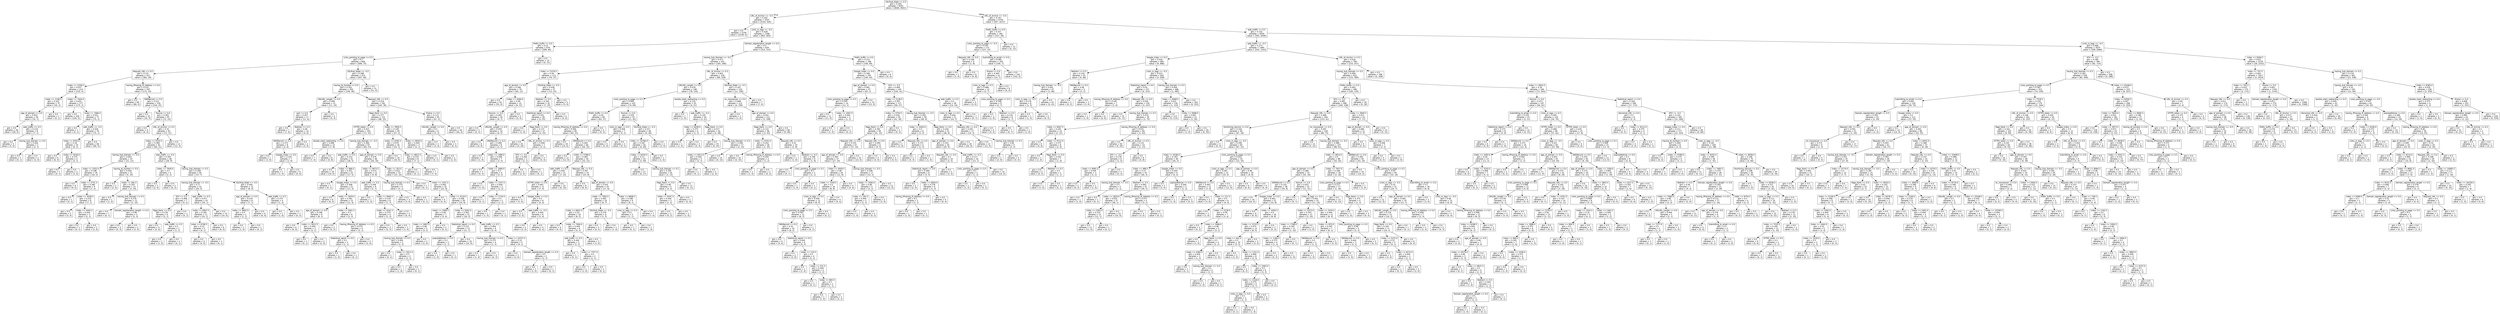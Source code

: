 digraph Tree {
node [shape=box, fontname="helvetica"] ;
edge [fontname="helvetica"] ;
0 [label="SSLfinal_State <= 0.5\ngini = 0.493\nsamples = 8291\nvalue = [3649, 4642]"] ;
1 [label="URL_of_Anchor <= -0.5\ngini = 0.202\nsamples = 3547\nvalue = [3142, 405]"] ;
0 -> 1 [labeldistance=2.5, labelangle=45, headlabel="True"] ;
2 [label="gini = 0.0\nsamples = 2239\nvalue = [2239, 0]"] ;
1 -> 2 ;
3 [label="Links_in_tags <= -0.5\ngini = 0.428\nsamples = 1308\nvalue = [903, 405]"] ;
1 -> 3 ;
4 [label="Prefix_Suffix <= 0.0\ngini = 0.23\nsamples = 679\nvalue = [589, 90]"] ;
3 -> 4 ;
5 [label="Links_pointing_to_page <= 0.5\ngini = 0.2\nsamples = 664\nvalue = [589, 75]"] ;
4 -> 5 ;
6 [label="Request_URL <= 0.0\ngini = 0.131\nsamples = 411\nvalue = [382, 29]"] ;
5 -> 6 ;
7 [label="index <= 2228.5\ngini = 0.037\nsamples = 214\nvalue = [210, 4]"] ;
6 -> 7 ;
8 [label="index <= 2148.5\ngini = 0.102\nsamples = 37\nvalue = [35, 2]"] ;
7 -> 8 ;
9 [label="age_of_domain <= 0.0\ngini = 0.054\nsamples = 36\nvalue = [35, 1]"] ;
8 -> 9 ;
10 [label="gini = 0.0\nsamples = 28\nvalue = [28, 0]"] ;
9 -> 10 ;
11 [label="web_traffic <= 0.5\ngini = 0.219\nsamples = 8\nvalue = [7, 1]"] ;
9 -> 11 ;
12 [label="gini = 0.0\nsamples = 5\nvalue = [5, 0]"] ;
11 -> 12 ;
13 [label="having_Sub_Domain <= 0.0\ngini = 0.444\nsamples = 3\nvalue = [2, 1]"] ;
11 -> 13 ;
14 [label="gini = 0.0\nsamples = 1\nvalue = [0, 1]"] ;
13 -> 14 ;
15 [label="gini = 0.0\nsamples = 2\nvalue = [2, 0]"] ;
13 -> 15 ;
16 [label="gini = 0.0\nsamples = 1\nvalue = [0, 1]"] ;
8 -> 16 ;
17 [label="index <= 7424.0\ngini = 0.022\nsamples = 177\nvalue = [175, 2]"] ;
7 -> 17 ;
18 [label="gini = 0.0\nsamples = 100\nvalue = [100, 0]"] ;
17 -> 18 ;
19 [label="index <= 7466.0\ngini = 0.051\nsamples = 77\nvalue = [75, 2]"] ;
17 -> 19 ;
20 [label="gini = 0.0\nsamples = 1\nvalue = [0, 1]"] ;
19 -> 20 ;
21 [label="web_traffic <= -0.5\ngini = 0.026\nsamples = 76\nvalue = [75, 1]"] ;
19 -> 21 ;
22 [label="index <= 8792.0\ngini = 0.18\nsamples = 10\nvalue = [9, 1]"] ;
21 -> 22 ;
23 [label="gini = 0.0\nsamples = 6\nvalue = [6, 0]"] ;
22 -> 23 ;
24 [label="index <= 9230.0\ngini = 0.375\nsamples = 4\nvalue = [3, 1]"] ;
22 -> 24 ;
25 [label="gini = 0.0\nsamples = 1\nvalue = [0, 1]"] ;
24 -> 25 ;
26 [label="gini = 0.0\nsamples = 3\nvalue = [3, 0]"] ;
24 -> 26 ;
27 [label="gini = 0.0\nsamples = 66\nvalue = [66, 0]"] ;
21 -> 27 ;
28 [label="having_IPhaving_IP_Address <= 0.0\ngini = 0.222\nsamples = 197\nvalue = [172, 25]"] ;
6 -> 28 ;
29 [label="gini = 0.0\nsamples = 68\nvalue = [68, 0]"] ;
28 -> 29 ;
30 [label="DNSRecord <= 0.0\ngini = 0.312\nsamples = 129\nvalue = [104, 25]"] ;
28 -> 30 ;
31 [label="gini = 0.0\nsamples = 32\nvalue = [32, 0]"] ;
30 -> 31 ;
32 [label="Favicon <= 0.0\ngini = 0.383\nsamples = 97\nvalue = [72, 25]"] ;
30 -> 32 ;
33 [label="gini = 0.0\nsamples = 4\nvalue = [0, 4]"] ;
32 -> 33 ;
34 [label="URL_of_Anchor <= 0.5\ngini = 0.35\nsamples = 93\nvalue = [72, 21]"] ;
32 -> 34 ;
35 [label="index <= 5532.5\ngini = 0.384\nsamples = 81\nvalue = [60, 21]"] ;
34 -> 35 ;
36 [label="having_Sub_Domain <= -0.5\ngini = 0.463\nsamples = 33\nvalue = [21, 12]"] ;
35 -> 36 ;
37 [label="index <= 2352.0\ngini = 0.198\nsamples = 18\nvalue = [16, 2]"] ;
36 -> 37 ;
38 [label="gini = 0.0\nsamples = 9\nvalue = [9, 0]"] ;
37 -> 38 ;
39 [label="index <= 2751.5\ngini = 0.346\nsamples = 9\nvalue = [7, 2]"] ;
37 -> 39 ;
40 [label="gini = 0.0\nsamples = 1\nvalue = [0, 1]"] ;
39 -> 40 ;
41 [label="index <= 4038.5\ngini = 0.219\nsamples = 8\nvalue = [7, 1]"] ;
39 -> 41 ;
42 [label="gini = 0.0\nsamples = 5\nvalue = [5, 0]"] ;
41 -> 42 ;
43 [label="index <= 4445.5\ngini = 0.444\nsamples = 3\nvalue = [2, 1]"] ;
41 -> 43 ;
44 [label="gini = 0.0\nsamples = 1\nvalue = [0, 1]"] ;
43 -> 44 ;
45 [label="gini = 0.0\nsamples = 2\nvalue = [2, 0]"] ;
43 -> 45 ;
46 [label="having_At_Symbol <= 0.0\ngini = 0.444\nsamples = 15\nvalue = [5, 10]"] ;
36 -> 46 ;
47 [label="gini = 0.0\nsamples = 2\nvalue = [2, 0]"] ;
46 -> 47 ;
48 [label="index <= 291.5\ngini = 0.355\nsamples = 13\nvalue = [3, 10]"] ;
46 -> 48 ;
49 [label="gini = 0.0\nsamples = 1\nvalue = [1, 0]"] ;
48 -> 49 ;
50 [label="having_Sub_Domain <= 0.5\ngini = 0.278\nsamples = 12\nvalue = [2, 10]"] ;
48 -> 50 ;
51 [label="gini = 0.0\nsamples = 7\nvalue = [0, 7]"] ;
50 -> 51 ;
52 [label="Domain_registeration_length <= 0.0\ngini = 0.48\nsamples = 5\nvalue = [2, 3]"] ;
50 -> 52 ;
53 [label="gini = 0.0\nsamples = 3\nvalue = [0, 3]"] ;
52 -> 53 ;
54 [label="gini = 0.0\nsamples = 2\nvalue = [2, 0]"] ;
52 -> 54 ;
55 [label="web_traffic <= -0.5\ngini = 0.305\nsamples = 48\nvalue = [39, 9]"] ;
35 -> 55 ;
56 [label="index <= 7929.0\ngini = 0.5\nsamples = 4\nvalue = [2, 2]"] ;
55 -> 56 ;
57 [label="gini = 0.0\nsamples = 2\nvalue = [2, 0]"] ;
56 -> 57 ;
58 [label="gini = 0.0\nsamples = 2\nvalue = [0, 2]"] ;
56 -> 58 ;
59 [label="having_Sub_Domain <= 0.5\ngini = 0.268\nsamples = 44\nvalue = [37, 7]"] ;
55 -> 59 ;
60 [label="having_Sub_Domain <= -0.5\ngini = 0.17\nsamples = 32\nvalue = [29, 3]"] ;
59 -> 60 ;
61 [label="SFH <= 0.5\ngini = 0.408\nsamples = 7\nvalue = [5, 2]"] ;
60 -> 61 ;
62 [label="Page_Rank <= 0.0\ngini = 0.278\nsamples = 6\nvalue = [5, 1]"] ;
61 -> 62 ;
63 [label="gini = 0.0\nsamples = 4\nvalue = [4, 0]"] ;
62 -> 63 ;
64 [label="web_traffic <= 0.5\ngini = 0.5\nsamples = 2\nvalue = [1, 1]"] ;
62 -> 64 ;
65 [label="gini = 0.0\nsamples = 1\nvalue = [1, 0]"] ;
64 -> 65 ;
66 [label="gini = 0.0\nsamples = 1\nvalue = [0, 1]"] ;
64 -> 66 ;
67 [label="gini = 0.0\nsamples = 1\nvalue = [0, 1]"] ;
61 -> 67 ;
68 [label="web_traffic <= 0.5\ngini = 0.077\nsamples = 25\nvalue = [24, 1]"] ;
60 -> 68 ;
69 [label="index <= 6947.5\ngini = 0.165\nsamples = 11\nvalue = [10, 1]"] ;
68 -> 69 ;
70 [label="index <= 6708.5\ngini = 0.32\nsamples = 5\nvalue = [4, 1]"] ;
69 -> 70 ;
71 [label="gini = 0.0\nsamples = 4\nvalue = [4, 0]"] ;
70 -> 71 ;
72 [label="gini = 0.0\nsamples = 1\nvalue = [0, 1]"] ;
70 -> 72 ;
73 [label="gini = 0.0\nsamples = 6\nvalue = [6, 0]"] ;
69 -> 73 ;
74 [label="gini = 0.0\nsamples = 14\nvalue = [14, 0]"] ;
68 -> 74 ;
75 [label="SSLfinal_State <= -0.5\ngini = 0.444\nsamples = 12\nvalue = [8, 4]"] ;
59 -> 75 ;
76 [label="age_of_domain <= 0.0\ngini = 0.219\nsamples = 8\nvalue = [7, 1]"] ;
75 -> 76 ;
77 [label="index <= 9692.5\ngini = 0.5\nsamples = 2\nvalue = [1, 1]"] ;
76 -> 77 ;
78 [label="gini = 0.0\nsamples = 1\nvalue = [1, 0]"] ;
77 -> 78 ;
79 [label="gini = 0.0\nsamples = 1\nvalue = [0, 1]"] ;
77 -> 79 ;
80 [label="gini = 0.0\nsamples = 6\nvalue = [6, 0]"] ;
76 -> 80 ;
81 [label="web_traffic <= 0.5\ngini = 0.375\nsamples = 4\nvalue = [1, 3]"] ;
75 -> 81 ;
82 [label="gini = 0.0\nsamples = 1\nvalue = [1, 0]"] ;
81 -> 82 ;
83 [label="gini = 0.0\nsamples = 3\nvalue = [0, 3]"] ;
81 -> 83 ;
84 [label="gini = 0.0\nsamples = 12\nvalue = [12, 0]"] ;
34 -> 84 ;
85 [label="SSLfinal_State <= -0.5\ngini = 0.298\nsamples = 253\nvalue = [207, 46]"] ;
5 -> 85 ;
86 [label="having_At_Symbol <= 0.0\ngini = 0.352\nsamples = 202\nvalue = [156, 46]"] ;
85 -> 86 ;
87 [label="URLURL_Length <= 0.0\ngini = 0.499\nsamples = 21\nvalue = [11, 10]"] ;
86 -> 87 ;
88 [label="port <= 0.0\ngini = 0.457\nsamples = 17\nvalue = [11, 6]"] ;
87 -> 88 ;
89 [label="gini = 0.0\nsamples = 7\nvalue = [7, 0]"] ;
88 -> 89 ;
90 [label="Redirect <= 0.5\ngini = 0.48\nsamples = 10\nvalue = [4, 6]"] ;
88 -> 90 ;
91 [label="DNSRecord <= 0.0\ngini = 0.375\nsamples = 8\nvalue = [2, 6]"] ;
90 -> 91 ;
92 [label="gini = 0.0\nsamples = 1\nvalue = [1, 0]"] ;
91 -> 92 ;
93 [label="Google_Index <= 0.0\ngini = 0.245\nsamples = 7\nvalue = [1, 6]"] ;
91 -> 93 ;
94 [label="gini = 0.0\nsamples = 1\nvalue = [1, 0]"] ;
93 -> 94 ;
95 [label="gini = 0.0\nsamples = 6\nvalue = [0, 6]"] ;
93 -> 95 ;
96 [label="gini = 0.0\nsamples = 2\nvalue = [2, 0]"] ;
90 -> 96 ;
97 [label="gini = 0.0\nsamples = 4\nvalue = [0, 4]"] ;
87 -> 97 ;
98 [label="Request_URL <= 0.0\ngini = 0.319\nsamples = 181\nvalue = [145, 36]"] ;
86 -> 98 ;
99 [label="Page_Rank <= 0.0\ngini = 0.377\nsamples = 131\nvalue = [98, 33]"] ;
98 -> 99 ;
100 [label="HTTPS_token <= 0.0\ngini = 0.423\nsamples = 102\nvalue = [71, 31]"] ;
99 -> 100 ;
101 [label="double_slash_redirecting <= 0.0\ngini = 0.498\nsamples = 15\nvalue = [7, 8]"] ;
100 -> 101 ;
102 [label="gini = 0.0\nsamples = 7\nvalue = [7, 0]"] ;
101 -> 102 ;
103 [label="gini = 0.0\nsamples = 8\nvalue = [0, 8]"] ;
101 -> 103 ;
104 [label="having_Sub_Domain <= -0.5\ngini = 0.389\nsamples = 87\nvalue = [64, 23]"] ;
100 -> 104 ;
105 [label="web_traffic <= 0.5\ngini = 0.214\nsamples = 41\nvalue = [36, 5]"] ;
104 -> 105 ;
106 [label="gini = 0.0\nsamples = 19\nvalue = [19, 0]"] ;
105 -> 106 ;
107 [label="index <= 896.0\ngini = 0.351\nsamples = 22\nvalue = [17, 5]"] ;
105 -> 107 ;
108 [label="gini = 0.0\nsamples = 1\nvalue = [0, 1]"] ;
107 -> 108 ;
109 [label="Google_Index <= 0.0\ngini = 0.308\nsamples = 21\nvalue = [17, 4]"] ;
107 -> 109 ;
110 [label="gini = 0.0\nsamples = 6\nvalue = [6, 0]"] ;
109 -> 110 ;
111 [label="index <= 3979.5\ngini = 0.391\nsamples = 15\nvalue = [11, 4]"] ;
109 -> 111 ;
112 [label="age_of_domain <= 0.0\ngini = 0.198\nsamples = 9\nvalue = [8, 1]"] ;
111 -> 112 ;
113 [label="gini = 0.0\nsamples = 6\nvalue = [6, 0]"] ;
112 -> 113 ;
114 [label="index <= 2612.5\ngini = 0.444\nsamples = 3\nvalue = [2, 1]"] ;
112 -> 114 ;
115 [label="gini = 0.0\nsamples = 1\nvalue = [0, 1]"] ;
114 -> 115 ;
116 [label="gini = 0.0\nsamples = 2\nvalue = [2, 0]"] ;
114 -> 116 ;
117 [label="index <= 4401.5\ngini = 0.5\nsamples = 6\nvalue = [3, 3]"] ;
111 -> 117 ;
118 [label="gini = 0.0\nsamples = 2\nvalue = [0, 2]"] ;
117 -> 118 ;
119 [label="having_IPhaving_IP_Address <= 0.0\ngini = 0.375\nsamples = 4\nvalue = [3, 1]"] ;
117 -> 119 ;
120 [label="Statistical_report <= 0.0\ngini = 0.5\nsamples = 2\nvalue = [1, 1]"] ;
119 -> 120 ;
121 [label="gini = 0.0\nsamples = 1\nvalue = [1, 0]"] ;
120 -> 121 ;
122 [label="gini = 0.0\nsamples = 1\nvalue = [0, 1]"] ;
120 -> 122 ;
123 [label="gini = 0.0\nsamples = 2\nvalue = [2, 0]"] ;
119 -> 123 ;
124 [label="age_of_domain <= 0.0\ngini = 0.476\nsamples = 46\nvalue = [28, 18]"] ;
104 -> 124 ;
125 [label="index <= 6973.5\ngini = 0.473\nsamples = 13\nvalue = [5, 8]"] ;
124 -> 125 ;
126 [label="web_traffic <= 0.5\ngini = 0.346\nsamples = 9\nvalue = [2, 7]"] ;
125 -> 126 ;
127 [label="gini = 0.0\nsamples = 1\nvalue = [1, 0]"] ;
126 -> 127 ;
128 [label="index <= 5940.5\ngini = 0.219\nsamples = 8\nvalue = [1, 7]"] ;
126 -> 128 ;
129 [label="index <= 4101.5\ngini = 0.375\nsamples = 4\nvalue = [1, 3]"] ;
128 -> 129 ;
130 [label="gini = 0.0\nsamples = 3\nvalue = [0, 3]"] ;
129 -> 130 ;
131 [label="gini = 0.0\nsamples = 1\nvalue = [1, 0]"] ;
129 -> 131 ;
132 [label="gini = 0.0\nsamples = 4\nvalue = [0, 4]"] ;
128 -> 132 ;
133 [label="having_Sub_Domain <= 0.5\ngini = 0.375\nsamples = 4\nvalue = [3, 1]"] ;
125 -> 133 ;
134 [label="gini = 0.0\nsamples = 3\nvalue = [3, 0]"] ;
133 -> 134 ;
135 [label="gini = 0.0\nsamples = 1\nvalue = [0, 1]"] ;
133 -> 135 ;
136 [label="index <= 353.0\ngini = 0.422\nsamples = 33\nvalue = [23, 10]"] ;
124 -> 136 ;
137 [label="gini = 0.0\nsamples = 1\nvalue = [0, 1]"] ;
136 -> 137 ;
138 [label="index <= 1431.5\ngini = 0.404\nsamples = 32\nvalue = [23, 9]"] ;
136 -> 138 ;
139 [label="gini = 0.0\nsamples = 4\nvalue = [4, 0]"] ;
138 -> 139 ;
140 [label="index <= 4119.5\ngini = 0.436\nsamples = 28\nvalue = [19, 9]"] ;
138 -> 140 ;
141 [label="index <= 3369.5\ngini = 0.49\nsamples = 7\nvalue = [3, 4]"] ;
140 -> 141 ;
142 [label="index <= 2667.0\ngini = 0.48\nsamples = 5\nvalue = [3, 2]"] ;
141 -> 142 ;
143 [label="having_Sub_Domain <= 0.5\ngini = 0.444\nsamples = 3\nvalue = [1, 2]"] ;
142 -> 143 ;
144 [label="gini = 0.0\nsamples = 1\nvalue = [0, 1]"] ;
143 -> 144 ;
145 [label="index <= 2011.0\ngini = 0.5\nsamples = 2\nvalue = [1, 1]"] ;
143 -> 145 ;
146 [label="gini = 0.0\nsamples = 1\nvalue = [1, 0]"] ;
145 -> 146 ;
147 [label="gini = 0.0\nsamples = 1\nvalue = [0, 1]"] ;
145 -> 147 ;
148 [label="gini = 0.0\nsamples = 2\nvalue = [2, 0]"] ;
142 -> 148 ;
149 [label="gini = 0.0\nsamples = 2\nvalue = [0, 2]"] ;
141 -> 149 ;
150 [label="index <= 9202.0\ngini = 0.363\nsamples = 21\nvalue = [16, 5]"] ;
140 -> 150 ;
151 [label="Statistical_report <= 0.0\ngini = 0.153\nsamples = 12\nvalue = [11, 1]"] ;
150 -> 151 ;
152 [label="popUpWidnow <= 0.0\ngini = 0.5\nsamples = 2\nvalue = [1, 1]"] ;
151 -> 152 ;
153 [label="gini = 0.0\nsamples = 1\nvalue = [1, 0]"] ;
152 -> 153 ;
154 [label="gini = 0.0\nsamples = 1\nvalue = [0, 1]"] ;
152 -> 154 ;
155 [label="gini = 0.0\nsamples = 10\nvalue = [10, 0]"] ;
151 -> 155 ;
156 [label="web_traffic <= 0.5\ngini = 0.494\nsamples = 9\nvalue = [5, 4]"] ;
150 -> 156 ;
157 [label="having_Sub_Domain <= 0.5\ngini = 0.375\nsamples = 4\nvalue = [1, 3]"] ;
156 -> 157 ;
158 [label="gini = 0.0\nsamples = 1\nvalue = [1, 0]"] ;
157 -> 158 ;
159 [label="gini = 0.0\nsamples = 3\nvalue = [0, 3]"] ;
157 -> 159 ;
160 [label="index <= 10757.5\ngini = 0.32\nsamples = 5\nvalue = [4, 1]"] ;
156 -> 160 ;
161 [label="gini = 0.0\nsamples = 3\nvalue = [3, 0]"] ;
160 -> 161 ;
162 [label="Domain_registeration_length <= 0.0\ngini = 0.5\nsamples = 2\nvalue = [1, 1]"] ;
160 -> 162 ;
163 [label="gini = 0.0\nsamples = 1\nvalue = [1, 0]"] ;
162 -> 163 ;
164 [label="gini = 0.0\nsamples = 1\nvalue = [0, 1]"] ;
162 -> 164 ;
165 [label="index <= 7859.5\ngini = 0.128\nsamples = 29\nvalue = [27, 2]"] ;
99 -> 165 ;
166 [label="index <= 6782.5\ngini = 0.074\nsamples = 26\nvalue = [25, 1]"] ;
165 -> 166 ;
167 [label="gini = 0.0\nsamples = 18\nvalue = [18, 0]"] ;
166 -> 167 ;
168 [label="index <= 6812.5\ngini = 0.219\nsamples = 8\nvalue = [7, 1]"] ;
166 -> 168 ;
169 [label="gini = 0.0\nsamples = 1\nvalue = [0, 1]"] ;
168 -> 169 ;
170 [label="gini = 0.0\nsamples = 7\nvalue = [7, 0]"] ;
168 -> 170 ;
171 [label="index <= 8030.0\ngini = 0.444\nsamples = 3\nvalue = [2, 1]"] ;
165 -> 171 ;
172 [label="gini = 0.0\nsamples = 1\nvalue = [0, 1]"] ;
171 -> 172 ;
173 [label="gini = 0.0\nsamples = 2\nvalue = [2, 0]"] ;
171 -> 173 ;
174 [label="Iframe <= 0.0\ngini = 0.113\nsamples = 50\nvalue = [47, 3]"] ;
98 -> 174 ;
175 [label="URLURL_Length <= 0.0\ngini = 0.5\nsamples = 6\nvalue = [3, 3]"] ;
174 -> 175 ;
176 [label="gini = 0.0\nsamples = 3\nvalue = [3, 0]"] ;
175 -> 176 ;
177 [label="gini = 0.0\nsamples = 3\nvalue = [0, 3]"] ;
175 -> 177 ;
178 [label="gini = 0.0\nsamples = 44\nvalue = [44, 0]"] ;
174 -> 178 ;
179 [label="gini = 0.0\nsamples = 51\nvalue = [51, 0]"] ;
85 -> 179 ;
180 [label="gini = 0.0\nsamples = 15\nvalue = [0, 15]"] ;
4 -> 180 ;
181 [label="Domain_registeration_length <= 0.0\ngini = 0.5\nsamples = 629\nvalue = [314, 315]"] ;
3 -> 181 ;
182 [label="having_Sub_Domain <= -0.5\ngini = 0.473\nsamples = 431\nvalue = [165, 266]"] ;
181 -> 182 ;
183 [label="index <= 5229.5\ngini = 0.44\nsamples = 113\nvalue = [76, 37]"] ;
182 -> 183 ;
184 [label="age_of_domain <= 0.0\ngini = 0.266\nsamples = 76\nvalue = [64, 12]"] ;
183 -> 184 ;
185 [label="gini = 0.0\nsamples = 55\nvalue = [55, 0]"] ;
184 -> 185 ;
186 [label="index <= 4284.0\ngini = 0.49\nsamples = 21\nvalue = [9, 12]"] ;
184 -> 186 ;
187 [label="Favicon <= 0.0\ngini = 0.492\nsamples = 16\nvalue = [9, 7]"] ;
186 -> 187 ;
188 [label="gini = 0.0\nsamples = 2\nvalue = [0, 2]"] ;
187 -> 188 ;
189 [label="URLURL_Length <= 0.0\ngini = 0.459\nsamples = 14\nvalue = [9, 5]"] ;
187 -> 189 ;
190 [label="gini = 0.0\nsamples = 6\nvalue = [6, 0]"] ;
189 -> 190 ;
191 [label="DNSRecord <= 0.0\ngini = 0.469\nsamples = 8\nvalue = [3, 5]"] ;
189 -> 191 ;
192 [label="gini = 0.0\nsamples = 1\nvalue = [1, 0]"] ;
191 -> 192 ;
193 [label="index <= 1486.0\ngini = 0.408\nsamples = 7\nvalue = [2, 5]"] ;
191 -> 193 ;
194 [label="gini = 0.0\nsamples = 3\nvalue = [0, 3]"] ;
193 -> 194 ;
195 [label="index <= 1890.0\ngini = 0.5\nsamples = 4\nvalue = [2, 2]"] ;
193 -> 195 ;
196 [label="gini = 0.0\nsamples = 1\nvalue = [1, 0]"] ;
195 -> 196 ;
197 [label="index <= 2337.5\ngini = 0.444\nsamples = 3\nvalue = [1, 2]"] ;
195 -> 197 ;
198 [label="gini = 0.0\nsamples = 1\nvalue = [0, 1]"] ;
197 -> 198 ;
199 [label="index <= 2734.5\ngini = 0.5\nsamples = 2\nvalue = [1, 1]"] ;
197 -> 199 ;
200 [label="gini = 0.0\nsamples = 1\nvalue = [1, 0]"] ;
199 -> 200 ;
201 [label="gini = 0.0\nsamples = 1\nvalue = [0, 1]"] ;
199 -> 201 ;
202 [label="gini = 0.0\nsamples = 5\nvalue = [0, 5]"] ;
186 -> 202 ;
203 [label="SSLfinal_State <= -0.5\ngini = 0.438\nsamples = 37\nvalue = [12, 25]"] ;
183 -> 203 ;
204 [label="Redirect <= 0.5\ngini = 0.342\nsamples = 32\nvalue = [7, 25]"] ;
203 -> 204 ;
205 [label="Statistical_report <= 0.0\ngini = 0.191\nsamples = 28\nvalue = [3, 25]"] ;
204 -> 205 ;
206 [label="gini = 0.0\nsamples = 1\nvalue = [1, 0]"] ;
205 -> 206 ;
207 [label="Page_Rank <= 0.0\ngini = 0.137\nsamples = 27\nvalue = [2, 25]"] ;
205 -> 207 ;
208 [label="gini = 0.0\nsamples = 20\nvalue = [0, 20]"] ;
207 -> 208 ;
209 [label="URL_of_Anchor <= 0.5\ngini = 0.408\nsamples = 7\nvalue = [2, 5]"] ;
207 -> 209 ;
210 [label="SFH <= -0.5\ngini = 0.444\nsamples = 3\nvalue = [2, 1]"] ;
209 -> 210 ;
211 [label="gini = 0.0\nsamples = 2\nvalue = [2, 0]"] ;
210 -> 211 ;
212 [label="gini = 0.0\nsamples = 1\nvalue = [0, 1]"] ;
210 -> 212 ;
213 [label="gini = 0.0\nsamples = 4\nvalue = [0, 4]"] ;
209 -> 213 ;
214 [label="gini = 0.0\nsamples = 4\nvalue = [4, 0]"] ;
204 -> 214 ;
215 [label="gini = 0.0\nsamples = 5\nvalue = [5, 0]"] ;
203 -> 215 ;
216 [label="URL_of_Anchor <= 0.5\ngini = 0.403\nsamples = 318\nvalue = [89, 229]"] ;
182 -> 216 ;
217 [label="URLURL_Length <= 0.0\ngini = 0.478\nsamples = 198\nvalue = [78, 120]"] ;
216 -> 217 ;
218 [label="Links_pointing_to_page <= 0.5\ngini = 0.499\nsamples = 143\nvalue = [74, 69]"] ;
217 -> 218 ;
219 [label="Prefix_Suffix <= 0.0\ngini = 0.42\nsamples = 90\nvalue = [63, 27]"] ;
218 -> 219 ;
220 [label="having_IPhaving_IP_Address <= 0.0\ngini = 0.384\nsamples = 85\nvalue = [63, 22]"] ;
219 -> 220 ;
221 [label="gini = 0.0\nsamples = 19\nvalue = [19, 0]"] ;
220 -> 221 ;
222 [label="DNSRecord <= 0.0\ngini = 0.444\nsamples = 66\nvalue = [44, 22]"] ;
220 -> 222 ;
223 [label="gini = 0.0\nsamples = 12\nvalue = [12, 0]"] ;
222 -> 223 ;
224 [label="index <= 5788.0\ngini = 0.483\nsamples = 54\nvalue = [32, 22]"] ;
222 -> 224 ;
225 [label="web_traffic <= 0.5\ngini = 0.444\nsamples = 21\nvalue = [7, 14]"] ;
224 -> 225 ;
226 [label="HTTPS_token <= 0.0\ngini = 0.463\nsamples = 11\nvalue = [7, 4]"] ;
225 -> 226 ;
227 [label="gini = 0.0\nsamples = 3\nvalue = [3, 0]"] ;
226 -> 227 ;
228 [label="Google_Index <= 0.0\ngini = 0.5\nsamples = 8\nvalue = [4, 4]"] ;
226 -> 228 ;
229 [label="gini = 0.0\nsamples = 2\nvalue = [2, 0]"] ;
228 -> 229 ;
230 [label="web_traffic <= -0.5\ngini = 0.444\nsamples = 6\nvalue = [2, 4]"] ;
228 -> 230 ;
231 [label="gini = 0.0\nsamples = 2\nvalue = [2, 0]"] ;
230 -> 231 ;
232 [label="gini = 0.0\nsamples = 4\nvalue = [0, 4]"] ;
230 -> 232 ;
233 [label="gini = 0.0\nsamples = 10\nvalue = [0, 10]"] ;
225 -> 233 ;
234 [label="Request_URL <= 0.0\ngini = 0.367\nsamples = 33\nvalue = [25, 8]"] ;
224 -> 234 ;
235 [label="gini = 0.0\nsamples = 8\nvalue = [8, 0]"] ;
234 -> 235 ;
236 [label="age_of_domain <= 0.0\ngini = 0.435\nsamples = 25\nvalue = [17, 8]"] ;
234 -> 236 ;
237 [label="index <= 7950.5\ngini = 0.492\nsamples = 16\nvalue = [9, 7]"] ;
236 -> 237 ;
238 [label="index <= 6822.0\ngini = 0.32\nsamples = 10\nvalue = [8, 2]"] ;
237 -> 238 ;
239 [label="gini = 0.0\nsamples = 4\nvalue = [4, 0]"] ;
238 -> 239 ;
240 [label="index <= 7404.0\ngini = 0.444\nsamples = 6\nvalue = [4, 2]"] ;
238 -> 240 ;
241 [label="web_traffic <= 0.5\ngini = 0.444\nsamples = 3\nvalue = [1, 2]"] ;
240 -> 241 ;
242 [label="gini = 0.0\nsamples = 1\nvalue = [0, 1]"] ;
241 -> 242 ;
243 [label="index <= 7377.0\ngini = 0.5\nsamples = 2\nvalue = [1, 1]"] ;
241 -> 243 ;
244 [label="gini = 0.0\nsamples = 1\nvalue = [1, 0]"] ;
243 -> 244 ;
245 [label="gini = 0.0\nsamples = 1\nvalue = [0, 1]"] ;
243 -> 245 ;
246 [label="gini = 0.0\nsamples = 3\nvalue = [3, 0]"] ;
240 -> 246 ;
247 [label="SSLfinal_State <= -0.5\ngini = 0.278\nsamples = 6\nvalue = [1, 5]"] ;
237 -> 247 ;
248 [label="gini = 0.0\nsamples = 5\nvalue = [0, 5]"] ;
247 -> 248 ;
249 [label="gini = 0.0\nsamples = 1\nvalue = [1, 0]"] ;
247 -> 249 ;
250 [label="index <= 8698.5\ngini = 0.198\nsamples = 9\nvalue = [8, 1]"] ;
236 -> 250 ;
251 [label="Links_in_tags <= 0.5\ngini = 0.5\nsamples = 2\nvalue = [1, 1]"] ;
250 -> 251 ;
252 [label="gini = 0.0\nsamples = 1\nvalue = [0, 1]"] ;
251 -> 252 ;
253 [label="gini = 0.0\nsamples = 1\nvalue = [1, 0]"] ;
251 -> 253 ;
254 [label="gini = 0.0\nsamples = 7\nvalue = [7, 0]"] ;
250 -> 254 ;
255 [label="gini = 0.0\nsamples = 5\nvalue = [0, 5]"] ;
219 -> 255 ;
256 [label="Favicon <= 0.0\ngini = 0.329\nsamples = 53\nvalue = [11, 42]"] ;
218 -> 256 ;
257 [label="Links_in_tags <= 0.5\ngini = 0.408\nsamples = 7\nvalue = [5, 2]"] ;
256 -> 257 ;
258 [label="gini = 0.0\nsamples = 5\nvalue = [5, 0]"] ;
257 -> 258 ;
259 [label="gini = 0.0\nsamples = 2\nvalue = [0, 2]"] ;
257 -> 259 ;
260 [label="SSLfinal_State <= -0.5\ngini = 0.227\nsamples = 46\nvalue = [6, 40]"] ;
256 -> 260 ;
261 [label="index <= 10766.0\ngini = 0.165\nsamples = 44\nvalue = [4, 40]"] ;
260 -> 261 ;
262 [label="index <= 6254.0\ngini = 0.13\nsamples = 43\nvalue = [3, 40]"] ;
261 -> 262 ;
263 [label="gini = 0.0\nsamples = 27\nvalue = [0, 27]"] ;
262 -> 263 ;
264 [label="having_Sub_Domain <= 0.5\ngini = 0.305\nsamples = 16\nvalue = [3, 13]"] ;
262 -> 264 ;
265 [label="Page_Rank <= 0.0\ngini = 0.48\nsamples = 5\nvalue = [3, 2]"] ;
264 -> 265 ;
266 [label="index <= 9167.5\ngini = 0.444\nsamples = 3\nvalue = [1, 2]"] ;
265 -> 266 ;
267 [label="gini = 0.0\nsamples = 2\nvalue = [0, 2]"] ;
266 -> 267 ;
268 [label="gini = 0.0\nsamples = 1\nvalue = [1, 0]"] ;
266 -> 268 ;
269 [label="gini = 0.0\nsamples = 2\nvalue = [2, 0]"] ;
265 -> 269 ;
270 [label="gini = 0.0\nsamples = 11\nvalue = [0, 11]"] ;
264 -> 270 ;
271 [label="gini = 0.0\nsamples = 1\nvalue = [1, 0]"] ;
261 -> 271 ;
272 [label="gini = 0.0\nsamples = 2\nvalue = [2, 0]"] ;
260 -> 272 ;
273 [label="double_slash_redirecting <= 0.0\ngini = 0.135\nsamples = 55\nvalue = [4, 51]"] ;
217 -> 273 ;
274 [label="gini = 0.0\nsamples = 1\nvalue = [1, 0]"] ;
273 -> 274 ;
275 [label="web_traffic <= -0.5\ngini = 0.105\nsamples = 54\nvalue = [3, 51]"] ;
273 -> 275 ;
276 [label="index <= 6439.0\ngini = 0.375\nsamples = 4\nvalue = [1, 3]"] ;
275 -> 276 ;
277 [label="gini = 0.0\nsamples = 1\nvalue = [1, 0]"] ;
276 -> 277 ;
278 [label="gini = 0.0\nsamples = 3\nvalue = [0, 3]"] ;
276 -> 278 ;
279 [label="Page_Rank <= 0.0\ngini = 0.077\nsamples = 50\nvalue = [2, 48]"] ;
275 -> 279 ;
280 [label="gini = 0.0\nsamples = 33\nvalue = [0, 33]"] ;
279 -> 280 ;
281 [label="having_Sub_Domain <= 0.5\ngini = 0.208\nsamples = 17\nvalue = [2, 15]"] ;
279 -> 281 ;
282 [label="index <= 6413.0\ngini = 0.444\nsamples = 3\nvalue = [2, 1]"] ;
281 -> 282 ;
283 [label="gini = 0.0\nsamples = 1\nvalue = [0, 1]"] ;
282 -> 283 ;
284 [label="gini = 0.0\nsamples = 2\nvalue = [2, 0]"] ;
282 -> 284 ;
285 [label="gini = 0.0\nsamples = 14\nvalue = [0, 14]"] ;
281 -> 285 ;
286 [label="SSLfinal_State <= -0.5\ngini = 0.167\nsamples = 120\nvalue = [11, 109]"] ;
216 -> 286 ;
287 [label="on_mouseover <= 0.0\ngini = 0.068\nsamples = 113\nvalue = [4, 109]"] ;
286 -> 287 ;
288 [label="gini = 0.0\nsamples = 1\nvalue = [1, 0]"] ;
287 -> 288 ;
289 [label="age_of_domain <= 0.0\ngini = 0.052\nsamples = 112\nvalue = [3, 109]"] ;
287 -> 289 ;
290 [label="Page_Rank <= 0.0\ngini = 0.122\nsamples = 46\nvalue = [3, 43]"] ;
289 -> 290 ;
291 [label="index <= 9741.0\ngini = 0.054\nsamples = 36\nvalue = [1, 35]"] ;
290 -> 291 ;
292 [label="gini = 0.0\nsamples = 33\nvalue = [0, 33]"] ;
291 -> 292 ;
293 [label="having_IPhaving_IP_Address <= 0.0\ngini = 0.444\nsamples = 3\nvalue = [1, 2]"] ;
291 -> 293 ;
294 [label="gini = 0.0\nsamples = 1\nvalue = [1, 0]"] ;
293 -> 294 ;
295 [label="gini = 0.0\nsamples = 2\nvalue = [0, 2]"] ;
293 -> 295 ;
296 [label="Request_URL <= 0.0\ngini = 0.32\nsamples = 10\nvalue = [2, 8]"] ;
290 -> 296 ;
297 [label="gini = 0.0\nsamples = 1\nvalue = [1, 0]"] ;
296 -> 297 ;
298 [label="Redirect <= 0.5\ngini = 0.198\nsamples = 9\nvalue = [1, 8]"] ;
296 -> 298 ;
299 [label="gini = 0.0\nsamples = 7\nvalue = [0, 7]"] ;
298 -> 299 ;
300 [label="Links_pointing_to_page <= 0.5\ngini = 0.5\nsamples = 2\nvalue = [1, 1]"] ;
298 -> 300 ;
301 [label="gini = 0.0\nsamples = 1\nvalue = [1, 0]"] ;
300 -> 301 ;
302 [label="gini = 0.0\nsamples = 1\nvalue = [0, 1]"] ;
300 -> 302 ;
303 [label="gini = 0.0\nsamples = 66\nvalue = [0, 66]"] ;
289 -> 303 ;
304 [label="gini = 0.0\nsamples = 7\nvalue = [7, 0]"] ;
286 -> 304 ;
305 [label="Prefix_Suffix <= 0.0\ngini = 0.372\nsamples = 198\nvalue = [149, 49]"] ;
181 -> 305 ;
306 [label="Google_Index <= 0.0\ngini = 0.348\nsamples = 192\nvalue = [149, 43]"] ;
305 -> 306 ;
307 [label="age_of_domain <= 0.0\ngini = 0.081\nsamples = 47\nvalue = [45, 2]"] ;
306 -> 307 ;
308 [label="Links_pointing_to_page <= 0.5\ngini = 0.245\nsamples = 14\nvalue = [12, 2]"] ;
307 -> 308 ;
309 [label="gini = 0.0\nsamples = 11\nvalue = [11, 0]"] ;
308 -> 309 ;
310 [label="index <= 2407.0\ngini = 0.444\nsamples = 3\nvalue = [1, 2]"] ;
308 -> 310 ;
311 [label="gini = 0.0\nsamples = 1\nvalue = [1, 0]"] ;
310 -> 311 ;
312 [label="gini = 0.0\nsamples = 2\nvalue = [0, 2]"] ;
310 -> 312 ;
313 [label="gini = 0.0\nsamples = 33\nvalue = [33, 0]"] ;
307 -> 313 ;
314 [label="SFH <= -0.5\ngini = 0.406\nsamples = 145\nvalue = [104, 41]"] ;
306 -> 314 ;
315 [label="index <= 5138.0\ngini = 0.355\nsamples = 117\nvalue = [90, 27]"] ;
314 -> 315 ;
316 [label="index <= 4750.5\ngini = 0.424\nsamples = 59\nvalue = [41, 18]"] ;
315 -> 316 ;
317 [label="Page_Rank <= 0.0\ngini = 0.392\nsamples = 56\nvalue = [41, 15]"] ;
316 -> 317 ;
318 [label="Request_URL <= 0.0\ngini = 0.335\nsamples = 47\nvalue = [37, 10]"] ;
317 -> 318 ;
319 [label="age_of_domain <= 0.0\ngini = 0.394\nsamples = 37\nvalue = [27, 10]"] ;
318 -> 319 ;
320 [label="index <= 4059.5\ngini = 0.48\nsamples = 20\nvalue = [12, 8]"] ;
319 -> 320 ;
321 [label="index <= 3149.5\ngini = 0.5\nsamples = 16\nvalue = [8, 8]"] ;
320 -> 321 ;
322 [label="Links_in_tags <= 0.5\ngini = 0.444\nsamples = 12\nvalue = [8, 4]"] ;
321 -> 322 ;
323 [label="Links_pointing_to_page <= 0.5\ngini = 0.397\nsamples = 11\nvalue = [8, 3]"] ;
322 -> 323 ;
324 [label="DNSRecord <= 0.0\ngini = 0.32\nsamples = 10\nvalue = [8, 2]"] ;
323 -> 324 ;
325 [label="gini = 0.0\nsamples = 4\nvalue = [4, 0]"] ;
324 -> 325 ;
326 [label="Statistical_report <= 0.0\ngini = 0.444\nsamples = 6\nvalue = [4, 2]"] ;
324 -> 326 ;
327 [label="gini = 0.0\nsamples = 2\nvalue = [2, 0]"] ;
326 -> 327 ;
328 [label="index <= 133.5\ngini = 0.5\nsamples = 4\nvalue = [2, 2]"] ;
326 -> 328 ;
329 [label="gini = 0.0\nsamples = 1\nvalue = [1, 0]"] ;
328 -> 329 ;
330 [label="index <= 231.5\ngini = 0.444\nsamples = 3\nvalue = [1, 2]"] ;
328 -> 330 ;
331 [label="gini = 0.0\nsamples = 1\nvalue = [0, 1]"] ;
330 -> 331 ;
332 [label="index <= 845.5\ngini = 0.5\nsamples = 2\nvalue = [1, 1]"] ;
330 -> 332 ;
333 [label="gini = 0.0\nsamples = 1\nvalue = [1, 0]"] ;
332 -> 333 ;
334 [label="gini = 0.0\nsamples = 1\nvalue = [0, 1]"] ;
332 -> 334 ;
335 [label="gini = 0.0\nsamples = 1\nvalue = [0, 1]"] ;
323 -> 335 ;
336 [label="gini = 0.0\nsamples = 1\nvalue = [0, 1]"] ;
322 -> 336 ;
337 [label="gini = 0.0\nsamples = 4\nvalue = [0, 4]"] ;
321 -> 337 ;
338 [label="gini = 0.0\nsamples = 4\nvalue = [4, 0]"] ;
320 -> 338 ;
339 [label="having_Sub_Domain <= -0.5\ngini = 0.208\nsamples = 17\nvalue = [15, 2]"] ;
319 -> 339 ;
340 [label="index <= 3260.0\ngini = 0.48\nsamples = 5\nvalue = [3, 2]"] ;
339 -> 340 ;
341 [label="index <= 182.5\ngini = 0.444\nsamples = 3\nvalue = [1, 2]"] ;
340 -> 341 ;
342 [label="gini = 0.0\nsamples = 1\nvalue = [1, 0]"] ;
341 -> 342 ;
343 [label="gini = 0.0\nsamples = 2\nvalue = [0, 2]"] ;
341 -> 343 ;
344 [label="gini = 0.0\nsamples = 2\nvalue = [2, 0]"] ;
340 -> 344 ;
345 [label="gini = 0.0\nsamples = 12\nvalue = [12, 0]"] ;
339 -> 345 ;
346 [label="gini = 0.0\nsamples = 10\nvalue = [10, 0]"] ;
318 -> 346 ;
347 [label="Request_URL <= 0.0\ngini = 0.494\nsamples = 9\nvalue = [4, 5]"] ;
317 -> 347 ;
348 [label="gini = 0.0\nsamples = 4\nvalue = [4, 0]"] ;
347 -> 348 ;
349 [label="gini = 0.0\nsamples = 5\nvalue = [0, 5]"] ;
347 -> 349 ;
350 [label="gini = 0.0\nsamples = 3\nvalue = [0, 3]"] ;
316 -> 350 ;
351 [label="having_Sub_Domain <= -0.5\ngini = 0.262\nsamples = 58\nvalue = [49, 9]"] ;
315 -> 351 ;
352 [label="index <= 6420.0\ngini = 0.5\nsamples = 6\nvalue = [3, 3]"] ;
351 -> 352 ;
353 [label="gini = 0.0\nsamples = 2\nvalue = [2, 0]"] ;
352 -> 353 ;
354 [label="Request_URL <= 0.0\ngini = 0.375\nsamples = 4\nvalue = [1, 3]"] ;
352 -> 354 ;
355 [label="gini = 0.0\nsamples = 3\nvalue = [0, 3]"] ;
354 -> 355 ;
356 [label="gini = 0.0\nsamples = 1\nvalue = [1, 0]"] ;
354 -> 356 ;
357 [label="Page_Rank <= 0.0\ngini = 0.204\nsamples = 52\nvalue = [46, 6]"] ;
351 -> 357 ;
358 [label="age_of_domain <= 0.0\ngini = 0.355\nsamples = 26\nvalue = [20, 6]"] ;
357 -> 358 ;
359 [label="Request_URL <= 0.0\ngini = 0.5\nsamples = 10\nvalue = [5, 5]"] ;
358 -> 359 ;
360 [label="Statistical_report <= 0.0\ngini = 0.469\nsamples = 8\nvalue = [3, 5]"] ;
359 -> 360 ;
361 [label="gini = 0.0\nsamples = 2\nvalue = [2, 0]"] ;
360 -> 361 ;
362 [label="index <= 6604.0\ngini = 0.278\nsamples = 6\nvalue = [1, 5]"] ;
360 -> 362 ;
363 [label="having_IPhaving_IP_Address <= 0.0\ngini = 0.5\nsamples = 2\nvalue = [1, 1]"] ;
362 -> 363 ;
364 [label="gini = 0.0\nsamples = 1\nvalue = [1, 0]"] ;
363 -> 364 ;
365 [label="gini = 0.0\nsamples = 1\nvalue = [0, 1]"] ;
363 -> 365 ;
366 [label="gini = 0.0\nsamples = 4\nvalue = [0, 4]"] ;
362 -> 366 ;
367 [label="gini = 0.0\nsamples = 2\nvalue = [2, 0]"] ;
359 -> 367 ;
368 [label="web_traffic <= -0.5\ngini = 0.117\nsamples = 16\nvalue = [15, 1]"] ;
358 -> 368 ;
369 [label="Links_pointing_to_page <= 0.5\ngini = 0.5\nsamples = 2\nvalue = [1, 1]"] ;
368 -> 369 ;
370 [label="gini = 0.0\nsamples = 1\nvalue = [1, 0]"] ;
369 -> 370 ;
371 [label="gini = 0.0\nsamples = 1\nvalue = [0, 1]"] ;
369 -> 371 ;
372 [label="gini = 0.0\nsamples = 14\nvalue = [14, 0]"] ;
368 -> 372 ;
373 [label="gini = 0.0\nsamples = 26\nvalue = [26, 0]"] ;
357 -> 373 ;
374 [label="web_traffic <= 0.5\ngini = 0.5\nsamples = 28\nvalue = [14, 14]"] ;
314 -> 374 ;
375 [label="Links_in_tags <= 0.5\ngini = 0.444\nsamples = 21\nvalue = [14, 7]"] ;
374 -> 375 ;
376 [label="Request_URL <= 0.0\ngini = 0.291\nsamples = 17\nvalue = [14, 3]"] ;
375 -> 376 ;
377 [label="gini = 0.0\nsamples = 12\nvalue = [12, 0]"] ;
376 -> 377 ;
378 [label="having_Sub_Domain <= 0.5\ngini = 0.48\nsamples = 5\nvalue = [2, 3]"] ;
376 -> 378 ;
379 [label="gini = 0.0\nsamples = 2\nvalue = [2, 0]"] ;
378 -> 379 ;
380 [label="gini = 0.0\nsamples = 3\nvalue = [0, 3]"] ;
378 -> 380 ;
381 [label="gini = 0.0\nsamples = 4\nvalue = [0, 4]"] ;
375 -> 381 ;
382 [label="gini = 0.0\nsamples = 7\nvalue = [0, 7]"] ;
374 -> 382 ;
383 [label="gini = 0.0\nsamples = 6\nvalue = [0, 6]"] ;
305 -> 383 ;
384 [label="URL_of_Anchor <= -0.5\ngini = 0.191\nsamples = 4744\nvalue = [507, 4237]"] ;
0 -> 384 [labeldistance=2.5, labelangle=-45, headlabel="False"] ;
385 [label="Prefix_Suffix <= 0.0\ngini = 0.257\nsamples = 185\nvalue = [157, 28]"] ;
384 -> 385 ;
386 [label="Links_pointing_to_page <= -0.5\ngini = 0.159\nsamples = 172\nvalue = [157, 15]"] ;
385 -> 386 ;
387 [label="Request_URL <= 0.0\ngini = 0.198\nsamples = 9\nvalue = [1, 8]"] ;
386 -> 387 ;
388 [label="gini = 0.0\nsamples = 1\nvalue = [1, 0]"] ;
387 -> 388 ;
389 [label="gini = 0.0\nsamples = 8\nvalue = [0, 8]"] ;
387 -> 389 ;
390 [label="Submitting_to_email <= 0.0\ngini = 0.082\nsamples = 163\nvalue = [156, 7]"] ;
386 -> 390 ;
391 [label="Iframe <= 0.0\ngini = 0.444\nsamples = 21\nvalue = [14, 7]"] ;
390 -> 391 ;
392 [label="Links_in_tags <= 0.5\ngini = 0.486\nsamples = 12\nvalue = [5, 7]"] ;
391 -> 392 ;
393 [label="gini = 0.0\nsamples = 3\nvalue = [3, 0]"] ;
392 -> 393 ;
394 [label="Links_pointing_to_page <= 0.5\ngini = 0.346\nsamples = 9\nvalue = [2, 7]"] ;
392 -> 394 ;
395 [label="gini = 0.0\nsamples = 1\nvalue = [1, 0]"] ;
394 -> 395 ;
396 [label="Redirect <= 0.5\ngini = 0.219\nsamples = 8\nvalue = [1, 7]"] ;
394 -> 396 ;
397 [label="gini = 0.0\nsamples = 7\nvalue = [0, 7]"] ;
396 -> 397 ;
398 [label="gini = 0.0\nsamples = 1\nvalue = [1, 0]"] ;
396 -> 398 ;
399 [label="gini = 0.0\nsamples = 9\nvalue = [9, 0]"] ;
391 -> 399 ;
400 [label="gini = 0.0\nsamples = 142\nvalue = [142, 0]"] ;
390 -> 400 ;
401 [label="gini = 0.0\nsamples = 13\nvalue = [0, 13]"] ;
385 -> 401 ;
402 [label="web_traffic <= 0.5\ngini = 0.142\nsamples = 4559\nvalue = [350, 4209]"] ;
384 -> 402 ;
403 [label="web_traffic <= -0.5\ngini = 0.273\nsamples = 1485\nvalue = [242, 1243]"] ;
402 -> 403 ;
404 [label="Google_Index <= 0.0\ngini = 0.026\nsamples = 695\nvalue = [9, 686]"] ;
403 -> 404 ;
405 [label="Redirect <= 0.5\ngini = 0.142\nsamples = 52\nvalue = [4, 48]"] ;
404 -> 405 ;
406 [label="having_Sub_Domain <= -0.5\ngini = 0.042\nsamples = 47\nvalue = [1, 46]"] ;
405 -> 406 ;
407 [label="Links_in_tags <= -0.5\ngini = 0.278\nsamples = 6\nvalue = [1, 5]"] ;
406 -> 407 ;
408 [label="gini = 0.0\nsamples = 1\nvalue = [1, 0]"] ;
407 -> 408 ;
409 [label="gini = 0.0\nsamples = 5\nvalue = [0, 5]"] ;
407 -> 409 ;
410 [label="gini = 0.0\nsamples = 41\nvalue = [0, 41]"] ;
406 -> 410 ;
411 [label="DNSRecord <= 0.0\ngini = 0.48\nsamples = 5\nvalue = [3, 2]"] ;
405 -> 411 ;
412 [label="gini = 0.0\nsamples = 2\nvalue = [0, 2]"] ;
411 -> 412 ;
413 [label="gini = 0.0\nsamples = 3\nvalue = [3, 0]"] ;
411 -> 413 ;
414 [label="Links_in_tags <= -0.5\ngini = 0.015\nsamples = 643\nvalue = [5, 638]"] ;
404 -> 414 ;
415 [label="Statistical_report <= 0.0\ngini = 0.05\nsamples = 157\nvalue = [4, 153]"] ;
414 -> 415 ;
416 [label="having_IPhaving_IP_Address <= 0.0\ngini = 0.245\nsamples = 7\nvalue = [1, 6]"] ;
415 -> 416 ;
417 [label="gini = 0.0\nsamples = 1\nvalue = [1, 0]"] ;
416 -> 417 ;
418 [label="gini = 0.0\nsamples = 6\nvalue = [0, 6]"] ;
416 -> 418 ;
419 [label="Request_URL <= 0.0\ngini = 0.039\nsamples = 150\nvalue = [3, 147]"] ;
415 -> 419 ;
420 [label="gini = 0.0\nsamples = 72\nvalue = [0, 72]"] ;
419 -> 420 ;
421 [label="having_Sub_Domain <= 0.5\ngini = 0.074\nsamples = 78\nvalue = [3, 75]"] ;
419 -> 421 ;
422 [label="index <= 8447.5\ngini = 0.245\nsamples = 14\nvalue = [2, 12]"] ;
421 -> 422 ;
423 [label="gini = 0.0\nsamples = 6\nvalue = [0, 6]"] ;
422 -> 423 ;
424 [label="index <= 8712.0\ngini = 0.375\nsamples = 8\nvalue = [2, 6]"] ;
422 -> 424 ;
425 [label="gini = 0.0\nsamples = 1\nvalue = [1, 0]"] ;
424 -> 425 ;
426 [label="Page_Rank <= 0.0\ngini = 0.245\nsamples = 7\nvalue = [1, 6]"] ;
424 -> 426 ;
427 [label="gini = 0.0\nsamples = 5\nvalue = [0, 5]"] ;
426 -> 427 ;
428 [label="Redirect <= 0.5\ngini = 0.5\nsamples = 2\nvalue = [1, 1]"] ;
426 -> 428 ;
429 [label="gini = 0.0\nsamples = 1\nvalue = [1, 0]"] ;
428 -> 429 ;
430 [label="gini = 0.0\nsamples = 1\nvalue = [0, 1]"] ;
428 -> 430 ;
431 [label="having_IPhaving_IP_Address <= 0.0\ngini = 0.031\nsamples = 64\nvalue = [1, 63]"] ;
421 -> 431 ;
432 [label="gini = 0.0\nsamples = 50\nvalue = [0, 50]"] ;
431 -> 432 ;
433 [label="URL_of_Anchor <= 0.5\ngini = 0.133\nsamples = 14\nvalue = [1, 13]"] ;
431 -> 433 ;
434 [label="SFH <= -0.5\ngini = 0.278\nsamples = 6\nvalue = [1, 5]"] ;
433 -> 434 ;
435 [label="index <= 9081.0\ngini = 0.444\nsamples = 3\nvalue = [1, 2]"] ;
434 -> 435 ;
436 [label="gini = 0.0\nsamples = 2\nvalue = [0, 2]"] ;
435 -> 436 ;
437 [label="gini = 0.0\nsamples = 1\nvalue = [1, 0]"] ;
435 -> 437 ;
438 [label="gini = 0.0\nsamples = 3\nvalue = [0, 3]"] ;
434 -> 438 ;
439 [label="gini = 0.0\nsamples = 8\nvalue = [0, 8]"] ;
433 -> 439 ;
440 [label="having_Sub_Domain <= 0.5\ngini = 0.004\nsamples = 486\nvalue = [1, 485]"] ;
414 -> 440 ;
441 [label="index <= 9408.5\ngini = 0.015\nsamples = 134\nvalue = [1, 133]"] ;
440 -> 441 ;
442 [label="gini = 0.0\nsamples = 113\nvalue = [0, 113]"] ;
441 -> 442 ;
443 [label="index <= 9498.0\ngini = 0.091\nsamples = 21\nvalue = [1, 20]"] ;
441 -> 443 ;
444 [label="gini = 0.0\nsamples = 1\nvalue = [1, 0]"] ;
443 -> 444 ;
445 [label="gini = 0.0\nsamples = 20\nvalue = [0, 20]"] ;
443 -> 445 ;
446 [label="gini = 0.0\nsamples = 352\nvalue = [0, 352]"] ;
440 -> 446 ;
447 [label="URL_of_Anchor <= 0.5\ngini = 0.416\nsamples = 790\nvalue = [233, 557]"] ;
403 -> 447 ;
448 [label="having_Sub_Domain <= 0.5\ngini = 0.469\nsamples = 622\nvalue = [233, 389]"] ;
447 -> 448 ;
449 [label="Prefix_Suffix <= 0.0\ngini = 0.493\nsamples = 286\nvalue = [160, 126]"] ;
448 -> 449 ;
450 [label="SFH <= -0.5\ngini = 0.481\nsamples = 268\nvalue = [160, 108]"] ;
449 -> 450 ;
451 [label="Request_URL <= 0.0\ngini = 0.468\nsamples = 244\nvalue = [153, 91]"] ;
450 -> 451 ;
452 [label="Shortining_Service <= 0.0\ngini = 0.334\nsamples = 85\nvalue = [67, 18]"] ;
451 -> 452 ;
453 [label="gini = 0.0\nsamples = 3\nvalue = [0, 3]"] ;
452 -> 453 ;
454 [label="Links_in_tags <= -0.5\ngini = 0.299\nsamples = 82\nvalue = [67, 15]"] ;
452 -> 454 ;
455 [label="index <= 8196.0\ngini = 0.183\nsamples = 49\nvalue = [44, 5]"] ;
454 -> 455 ;
456 [label="index <= 488.5\ngini = 0.13\nsamples = 43\nvalue = [40, 3]"] ;
455 -> 456 ;
457 [label="having_Sub_Domain <= -0.5\ngini = 0.5\nsamples = 2\nvalue = [1, 1]"] ;
456 -> 457 ;
458 [label="gini = 0.0\nsamples = 1\nvalue = [1, 0]"] ;
457 -> 458 ;
459 [label="gini = 0.0\nsamples = 1\nvalue = [0, 1]"] ;
457 -> 459 ;
460 [label="Redirect <= 0.5\ngini = 0.093\nsamples = 41\nvalue = [39, 2]"] ;
456 -> 460 ;
461 [label="index <= 2820.0\ngini = 0.053\nsamples = 37\nvalue = [36, 1]"] ;
460 -> 461 ;
462 [label="index <= 2561.0\ngini = 0.153\nsamples = 12\nvalue = [11, 1]"] ;
461 -> 462 ;
463 [label="gini = 0.0\nsamples = 11\nvalue = [11, 0]"] ;
462 -> 463 ;
464 [label="gini = 0.0\nsamples = 1\nvalue = [0, 1]"] ;
462 -> 464 ;
465 [label="gini = 0.0\nsamples = 25\nvalue = [25, 0]"] ;
461 -> 465 ;
466 [label="having_IPhaving_IP_Address <= 0.0\ngini = 0.375\nsamples = 4\nvalue = [3, 1]"] ;
460 -> 466 ;
467 [label="gini = 0.0\nsamples = 3\nvalue = [3, 0]"] ;
466 -> 467 ;
468 [label="gini = 0.0\nsamples = 1\nvalue = [0, 1]"] ;
466 -> 468 ;
469 [label="Google_Index <= 0.0\ngini = 0.444\nsamples = 6\nvalue = [4, 2]"] ;
455 -> 469 ;
470 [label="gini = 0.0\nsamples = 3\nvalue = [3, 0]"] ;
469 -> 470 ;
471 [label="popUpWidnow <= 0.0\ngini = 0.444\nsamples = 3\nvalue = [1, 2]"] ;
469 -> 471 ;
472 [label="gini = 0.0\nsamples = 1\nvalue = [1, 0]"] ;
471 -> 472 ;
473 [label="gini = 0.0\nsamples = 2\nvalue = [0, 2]"] ;
471 -> 473 ;
474 [label="Links_pointing_to_page <= 0.5\ngini = 0.422\nsamples = 33\nvalue = [23, 10]"] ;
454 -> 474 ;
475 [label="Links_in_tags <= 0.5\ngini = 0.287\nsamples = 23\nvalue = [19, 4]"] ;
474 -> 475 ;
476 [label="DNSRecord <= 0.0\ngini = 0.463\nsamples = 11\nvalue = [7, 4]"] ;
475 -> 476 ;
477 [label="gini = 0.0\nsamples = 3\nvalue = [3, 0]"] ;
476 -> 477 ;
478 [label="index <= 211.5\ngini = 0.5\nsamples = 8\nvalue = [4, 4]"] ;
476 -> 478 ;
479 [label="gini = 0.0\nsamples = 1\nvalue = [1, 0]"] ;
478 -> 479 ;
480 [label="index <= 2236.0\ngini = 0.49\nsamples = 7\nvalue = [3, 4]"] ;
478 -> 480 ;
481 [label="gini = 0.0\nsamples = 2\nvalue = [0, 2]"] ;
480 -> 481 ;
482 [label="index <= 3496.0\ngini = 0.48\nsamples = 5\nvalue = [3, 2]"] ;
480 -> 482 ;
483 [label="gini = 0.0\nsamples = 1\nvalue = [1, 0]"] ;
482 -> 483 ;
484 [label="Page_Rank <= 0.0\ngini = 0.5\nsamples = 4\nvalue = [2, 2]"] ;
482 -> 484 ;
485 [label="index <= 4360.5\ngini = 0.444\nsamples = 3\nvalue = [1, 2]"] ;
484 -> 485 ;
486 [label="gini = 0.0\nsamples = 1\nvalue = [0, 1]"] ;
485 -> 486 ;
487 [label="having_Sub_Domain <= -0.5\ngini = 0.5\nsamples = 2\nvalue = [1, 1]"] ;
485 -> 487 ;
488 [label="gini = 0.0\nsamples = 1\nvalue = [1, 0]"] ;
487 -> 488 ;
489 [label="gini = 0.0\nsamples = 1\nvalue = [0, 1]"] ;
487 -> 489 ;
490 [label="gini = 0.0\nsamples = 1\nvalue = [1, 0]"] ;
484 -> 490 ;
491 [label="gini = 0.0\nsamples = 12\nvalue = [12, 0]"] ;
475 -> 491 ;
492 [label="age_of_domain <= 0.0\ngini = 0.48\nsamples = 10\nvalue = [4, 6]"] ;
474 -> 492 ;
493 [label="gini = 0.0\nsamples = 6\nvalue = [0, 6]"] ;
492 -> 493 ;
494 [label="gini = 0.0\nsamples = 4\nvalue = [4, 0]"] ;
492 -> 494 ;
495 [label="on_mouseover <= 0.0\ngini = 0.497\nsamples = 159\nvalue = [86, 73]"] ;
451 -> 495 ;
496 [label="gini = 0.0\nsamples = 12\nvalue = [0, 12]"] ;
495 -> 496 ;
497 [label="having_Sub_Domain <= -0.5\ngini = 0.486\nsamples = 147\nvalue = [86, 61]"] ;
495 -> 497 ;
498 [label="index <= 4814.0\ngini = 0.5\nsamples = 88\nvalue = [43, 45]"] ;
497 -> 498 ;
499 [label="age_of_domain <= 0.0\ngini = 0.485\nsamples = 70\nvalue = [41, 29]"] ;
498 -> 499 ;
500 [label="DNSRecord <= 0.0\ngini = 0.332\nsamples = 38\nvalue = [30, 8]"] ;
499 -> 500 ;
501 [label="gini = 0.0\nsamples = 16\nvalue = [16, 0]"] ;
500 -> 501 ;
502 [label="Google_Index <= 0.0\ngini = 0.463\nsamples = 22\nvalue = [14, 8]"] ;
500 -> 502 ;
503 [label="gini = 0.0\nsamples = 6\nvalue = [6, 0]"] ;
502 -> 503 ;
504 [label="index <= 4450.5\ngini = 0.5\nsamples = 16\nvalue = [8, 8]"] ;
502 -> 504 ;
505 [label="index <= 3110.5\ngini = 0.473\nsamples = 13\nvalue = [8, 5]"] ;
504 -> 505 ;
506 [label="index <= 441.5\ngini = 0.5\nsamples = 10\nvalue = [5, 5]"] ;
505 -> 506 ;
507 [label="gini = 0.0\nsamples = 2\nvalue = [2, 0]"] ;
506 -> 507 ;
508 [label="index <= 1151.0\ngini = 0.469\nsamples = 8\nvalue = [3, 5]"] ;
506 -> 508 ;
509 [label="gini = 0.0\nsamples = 2\nvalue = [0, 2]"] ;
508 -> 509 ;
510 [label="index <= 2463.0\ngini = 0.5\nsamples = 6\nvalue = [3, 3]"] ;
508 -> 510 ;
511 [label="index <= 2128.0\ngini = 0.375\nsamples = 4\nvalue = [3, 1]"] ;
510 -> 511 ;
512 [label="Links_in_tags <= 0.0\ngini = 0.5\nsamples = 2\nvalue = [1, 1]"] ;
511 -> 512 ;
513 [label="gini = 0.0\nsamples = 1\nvalue = [0, 1]"] ;
512 -> 513 ;
514 [label="gini = 0.0\nsamples = 1\nvalue = [1, 0]"] ;
512 -> 514 ;
515 [label="gini = 0.0\nsamples = 2\nvalue = [2, 0]"] ;
511 -> 515 ;
516 [label="gini = 0.0\nsamples = 2\nvalue = [0, 2]"] ;
510 -> 516 ;
517 [label="gini = 0.0\nsamples = 3\nvalue = [3, 0]"] ;
505 -> 517 ;
518 [label="gini = 0.0\nsamples = 3\nvalue = [0, 3]"] ;
504 -> 518 ;
519 [label="Favicon <= 0.0\ngini = 0.451\nsamples = 32\nvalue = [11, 21]"] ;
499 -> 519 ;
520 [label="gini = 0.0\nsamples = 7\nvalue = [0, 7]"] ;
519 -> 520 ;
521 [label="Links_in_tags <= -0.5\ngini = 0.493\nsamples = 25\nvalue = [11, 14]"] ;
519 -> 521 ;
522 [label="index <= 4373.0\ngini = 0.355\nsamples = 13\nvalue = [3, 10]"] ;
521 -> 522 ;
523 [label="index <= 1788.0\ngini = 0.165\nsamples = 11\nvalue = [1, 10]"] ;
522 -> 523 ;
524 [label="index <= 1184.5\ngini = 0.375\nsamples = 4\nvalue = [1, 3]"] ;
523 -> 524 ;
525 [label="gini = 0.0\nsamples = 3\nvalue = [0, 3]"] ;
524 -> 525 ;
526 [label="gini = 0.0\nsamples = 1\nvalue = [1, 0]"] ;
524 -> 526 ;
527 [label="gini = 0.0\nsamples = 7\nvalue = [0, 7]"] ;
523 -> 527 ;
528 [label="gini = 0.0\nsamples = 2\nvalue = [2, 0]"] ;
522 -> 528 ;
529 [label="index <= 3534.5\ngini = 0.444\nsamples = 12\nvalue = [8, 4]"] ;
521 -> 529 ;
530 [label="index <= 870.0\ngini = 0.245\nsamples = 7\nvalue = [6, 1]"] ;
529 -> 530 ;
531 [label="DNSRecord <= 0.0\ngini = 0.5\nsamples = 2\nvalue = [1, 1]"] ;
530 -> 531 ;
532 [label="gini = 0.0\nsamples = 1\nvalue = [1, 0]"] ;
531 -> 532 ;
533 [label="gini = 0.0\nsamples = 1\nvalue = [0, 1]"] ;
531 -> 533 ;
534 [label="gini = 0.0\nsamples = 5\nvalue = [5, 0]"] ;
530 -> 534 ;
535 [label="Links_pointing_to_page <= 0.5\ngini = 0.48\nsamples = 5\nvalue = [2, 3]"] ;
529 -> 535 ;
536 [label="DNSRecord <= 0.0\ngini = 0.444\nsamples = 3\nvalue = [2, 1]"] ;
535 -> 536 ;
537 [label="gini = 0.0\nsamples = 2\nvalue = [2, 0]"] ;
536 -> 537 ;
538 [label="gini = 0.0\nsamples = 1\nvalue = [0, 1]"] ;
536 -> 538 ;
539 [label="gini = 0.0\nsamples = 2\nvalue = [0, 2]"] ;
535 -> 539 ;
540 [label="index <= 7937.0\ngini = 0.198\nsamples = 18\nvalue = [2, 16]"] ;
498 -> 540 ;
541 [label="Links_pointing_to_page <= 0.5\ngini = 0.111\nsamples = 17\nvalue = [1, 16]"] ;
540 -> 541 ;
542 [label="gini = 0.0\nsamples = 13\nvalue = [0, 13]"] ;
541 -> 542 ;
543 [label="Page_Rank <= 0.0\ngini = 0.375\nsamples = 4\nvalue = [1, 3]"] ;
541 -> 543 ;
544 [label="gini = 0.0\nsamples = 1\nvalue = [1, 0]"] ;
543 -> 544 ;
545 [label="gini = 0.0\nsamples = 3\nvalue = [0, 3]"] ;
543 -> 545 ;
546 [label="gini = 0.0\nsamples = 1\nvalue = [1, 0]"] ;
540 -> 546 ;
547 [label="DNSRecord <= 0.0\ngini = 0.395\nsamples = 59\nvalue = [43, 16]"] ;
497 -> 547 ;
548 [label="gini = 0.0\nsamples = 10\nvalue = [10, 0]"] ;
547 -> 548 ;
549 [label="Links_pointing_to_page <= 0.5\ngini = 0.44\nsamples = 49\nvalue = [33, 16]"] ;
547 -> 549 ;
550 [label="Links_in_tags <= -0.5\ngini = 0.35\nsamples = 31\nvalue = [24, 7]"] ;
549 -> 550 ;
551 [label="gini = 0.0\nsamples = 12\nvalue = [12, 0]"] ;
550 -> 551 ;
552 [label="age_of_domain <= 0.0\ngini = 0.465\nsamples = 19\nvalue = [12, 7]"] ;
550 -> 552 ;
553 [label="URLURL_Length <= 0.0\ngini = 0.278\nsamples = 12\nvalue = [10, 2]"] ;
552 -> 553 ;
554 [label="Page_Rank <= 0.0\ngini = 0.165\nsamples = 11\nvalue = [10, 1]"] ;
553 -> 554 ;
555 [label="index <= 5237.0\ngini = 0.32\nsamples = 5\nvalue = [4, 1]"] ;
554 -> 555 ;
556 [label="gini = 0.0\nsamples = 2\nvalue = [2, 0]"] ;
555 -> 556 ;
557 [label="index <= 6572.0\ngini = 0.444\nsamples = 3\nvalue = [2, 1]"] ;
555 -> 557 ;
558 [label="gini = 0.0\nsamples = 1\nvalue = [0, 1]"] ;
557 -> 558 ;
559 [label="gini = 0.0\nsamples = 2\nvalue = [2, 0]"] ;
557 -> 559 ;
560 [label="gini = 0.0\nsamples = 6\nvalue = [6, 0]"] ;
554 -> 560 ;
561 [label="gini = 0.0\nsamples = 1\nvalue = [0, 1]"] ;
553 -> 561 ;
562 [label="having_IPhaving_IP_Address <= 0.0\ngini = 0.408\nsamples = 7\nvalue = [2, 5]"] ;
552 -> 562 ;
563 [label="gini = 0.0\nsamples = 2\nvalue = [2, 0]"] ;
562 -> 563 ;
564 [label="gini = 0.0\nsamples = 5\nvalue = [0, 5]"] ;
562 -> 564 ;
565 [label="Submitting_to_email <= 0.0\ngini = 0.5\nsamples = 18\nvalue = [9, 9]"] ;
549 -> 565 ;
566 [label="gini = 0.0\nsamples = 3\nvalue = [3, 0]"] ;
565 -> 566 ;
567 [label="Links_in_tags <= -0.5\ngini = 0.48\nsamples = 15\nvalue = [6, 9]"] ;
565 -> 567 ;
568 [label="gini = 0.0\nsamples = 4\nvalue = [0, 4]"] ;
567 -> 568 ;
569 [label="having_IPhaving_IP_Address <= 0.0\ngini = 0.496\nsamples = 11\nvalue = [6, 5]"] ;
567 -> 569 ;
570 [label="index <= 6298.5\ngini = 0.444\nsamples = 9\nvalue = [6, 3]"] ;
569 -> 570 ;
571 [label="gini = 0.0\nsamples = 2\nvalue = [2, 0]"] ;
570 -> 571 ;
572 [label="age_of_domain <= 0.0\ngini = 0.49\nsamples = 7\nvalue = [4, 3]"] ;
570 -> 572 ;
573 [label="index <= 6579.0\ngini = 0.48\nsamples = 5\nvalue = [2, 3]"] ;
572 -> 573 ;
574 [label="gini = 0.0\nsamples = 1\nvalue = [0, 1]"] ;
573 -> 574 ;
575 [label="index <= 6831.5\ngini = 0.5\nsamples = 4\nvalue = [2, 2]"] ;
573 -> 575 ;
576 [label="gini = 0.0\nsamples = 1\nvalue = [1, 0]"] ;
575 -> 576 ;
577 [label="Redirect <= 0.5\ngini = 0.444\nsamples = 3\nvalue = [1, 2]"] ;
575 -> 577 ;
578 [label="Domain_registeration_length <= 0.0\ngini = 0.5\nsamples = 2\nvalue = [1, 1]"] ;
577 -> 578 ;
579 [label="gini = 0.0\nsamples = 1\nvalue = [1, 0]"] ;
578 -> 579 ;
580 [label="gini = 0.0\nsamples = 1\nvalue = [0, 1]"] ;
578 -> 580 ;
581 [label="gini = 0.0\nsamples = 1\nvalue = [0, 1]"] ;
577 -> 581 ;
582 [label="gini = 0.0\nsamples = 2\nvalue = [2, 0]"] ;
572 -> 582 ;
583 [label="gini = 0.0\nsamples = 2\nvalue = [0, 2]"] ;
569 -> 583 ;
584 [label="index <= 4940.5\ngini = 0.413\nsamples = 24\nvalue = [7, 17]"] ;
450 -> 584 ;
585 [label="age_of_domain <= 0.0\ngini = 0.486\nsamples = 12\nvalue = [7, 5]"] ;
584 -> 585 ;
586 [label="gini = 0.0\nsamples = 5\nvalue = [5, 0]"] ;
585 -> 586 ;
587 [label="Links_in_tags <= 0.5\ngini = 0.408\nsamples = 7\nvalue = [2, 5]"] ;
585 -> 587 ;
588 [label="gini = 0.0\nsamples = 5\nvalue = [0, 5]"] ;
587 -> 588 ;
589 [label="gini = 0.0\nsamples = 2\nvalue = [2, 0]"] ;
587 -> 589 ;
590 [label="gini = 0.0\nsamples = 12\nvalue = [0, 12]"] ;
584 -> 590 ;
591 [label="gini = 0.0\nsamples = 18\nvalue = [0, 18]"] ;
449 -> 591 ;
592 [label="index <= 4952.0\ngini = 0.34\nsamples = 336\nvalue = [73, 263]"] ;
448 -> 592 ;
593 [label="Favicon <= 0.0\ngini = 0.472\nsamples = 147\nvalue = [56, 91]"] ;
592 -> 593 ;
594 [label="Submitting_to_email <= 0.0\ngini = 0.159\nsamples = 23\nvalue = [2, 21]"] ;
593 -> 594 ;
595 [label="Statistical_report <= 0.0\ngini = 0.375\nsamples = 8\nvalue = [2, 6]"] ;
594 -> 595 ;
596 [label="gini = 0.0\nsamples = 6\nvalue = [0, 6]"] ;
595 -> 596 ;
597 [label="gini = 0.0\nsamples = 2\nvalue = [2, 0]"] ;
595 -> 597 ;
598 [label="gini = 0.0\nsamples = 15\nvalue = [0, 15]"] ;
594 -> 598 ;
599 [label="Links_in_tags <= 0.5\ngini = 0.492\nsamples = 124\nvalue = [54, 70]"] ;
593 -> 599 ;
600 [label="HTTPS_token <= 0.0\ngini = 0.468\nsamples = 99\nvalue = [37, 62]"] ;
599 -> 600 ;
601 [label="DNSRecord <= 0.0\ngini = 0.375\nsamples = 16\nvalue = [12, 4]"] ;
600 -> 601 ;
602 [label="index <= 2383.0\ngini = 0.26\nsamples = 13\nvalue = [11, 2]"] ;
601 -> 602 ;
603 [label="gini = 0.0\nsamples = 6\nvalue = [6, 0]"] ;
602 -> 603 ;
604 [label="index <= 3103.0\ngini = 0.408\nsamples = 7\nvalue = [5, 2]"] ;
602 -> 604 ;
605 [label="gini = 0.0\nsamples = 2\nvalue = [0, 2]"] ;
604 -> 605 ;
606 [label="gini = 0.0\nsamples = 5\nvalue = [5, 0]"] ;
604 -> 606 ;
607 [label="having_IPhaving_IP_Address <= 0.0\ngini = 0.444\nsamples = 3\nvalue = [1, 2]"] ;
601 -> 607 ;
608 [label="gini = 0.0\nsamples = 2\nvalue = [0, 2]"] ;
607 -> 608 ;
609 [label="gini = 0.0\nsamples = 1\nvalue = [1, 0]"] ;
607 -> 609 ;
610 [label="Links_in_tags <= -0.5\ngini = 0.421\nsamples = 83\nvalue = [25, 58]"] ;
600 -> 610 ;
611 [label="age_of_domain <= 0.0\ngini = 0.493\nsamples = 43\nvalue = [19, 24]"] ;
610 -> 611 ;
612 [label="gini = 0.0\nsamples = 11\nvalue = [11, 0]"] ;
611 -> 612 ;
613 [label="DNSRecord <= 0.0\ngini = 0.375\nsamples = 32\nvalue = [8, 24]"] ;
611 -> 613 ;
614 [label="Links_pointing_to_page <= 0.5\ngini = 0.496\nsamples = 11\nvalue = [5, 6]"] ;
613 -> 614 ;
615 [label="URLURL_Length <= 0.0\ngini = 0.278\nsamples = 6\nvalue = [5, 1]"] ;
614 -> 615 ;
616 [label="gini = 0.0\nsamples = 5\nvalue = [5, 0]"] ;
615 -> 616 ;
617 [label="gini = 0.0\nsamples = 1\nvalue = [0, 1]"] ;
615 -> 617 ;
618 [label="gini = 0.0\nsamples = 5\nvalue = [0, 5]"] ;
614 -> 618 ;
619 [label="Request_URL <= 0.0\ngini = 0.245\nsamples = 21\nvalue = [3, 18]"] ;
613 -> 619 ;
620 [label="gini = 0.0\nsamples = 7\nvalue = [0, 7]"] ;
619 -> 620 ;
621 [label="index <= 4707.0\ngini = 0.337\nsamples = 14\nvalue = [3, 11]"] ;
619 -> 621 ;
622 [label="index <= 2276.5\ngini = 0.26\nsamples = 13\nvalue = [2, 11]"] ;
621 -> 622 ;
623 [label="index <= 1888.0\ngini = 0.375\nsamples = 8\nvalue = [2, 6]"] ;
622 -> 623 ;
624 [label="index <= 660.0\ngini = 0.245\nsamples = 7\nvalue = [1, 6]"] ;
623 -> 624 ;
625 [label="gini = 0.0\nsamples = 3\nvalue = [0, 3]"] ;
624 -> 625 ;
626 [label="index <= 1039.0\ngini = 0.375\nsamples = 4\nvalue = [1, 3]"] ;
624 -> 626 ;
627 [label="gini = 0.0\nsamples = 1\nvalue = [1, 0]"] ;
626 -> 627 ;
628 [label="gini = 0.0\nsamples = 3\nvalue = [0, 3]"] ;
626 -> 628 ;
629 [label="gini = 0.0\nsamples = 1\nvalue = [1, 0]"] ;
623 -> 629 ;
630 [label="gini = 0.0\nsamples = 5\nvalue = [0, 5]"] ;
622 -> 630 ;
631 [label="gini = 0.0\nsamples = 1\nvalue = [1, 0]"] ;
621 -> 631 ;
632 [label="DNSRecord <= 0.0\ngini = 0.255\nsamples = 40\nvalue = [6, 34]"] ;
610 -> 632 ;
633 [label="age_of_domain <= 0.0\ngini = 0.375\nsamples = 20\nvalue = [5, 15]"] ;
632 -> 633 ;
634 [label="gini = 0.0\nsamples = 10\nvalue = [0, 10]"] ;
633 -> 634 ;
635 [label="index <= 3843.5\ngini = 0.5\nsamples = 10\nvalue = [5, 5]"] ;
633 -> 635 ;
636 [label="Links_pointing_to_page <= 0.5\ngini = 0.469\nsamples = 8\nvalue = [5, 3]"] ;
635 -> 636 ;
637 [label="index <= 1414.5\ngini = 0.32\nsamples = 5\nvalue = [4, 1]"] ;
636 -> 637 ;
638 [label="index <= 800.5\ngini = 0.5\nsamples = 2\nvalue = [1, 1]"] ;
637 -> 638 ;
639 [label="gini = 0.0\nsamples = 1\nvalue = [1, 0]"] ;
638 -> 639 ;
640 [label="gini = 0.0\nsamples = 1\nvalue = [0, 1]"] ;
638 -> 640 ;
641 [label="gini = 0.0\nsamples = 3\nvalue = [3, 0]"] ;
637 -> 641 ;
642 [label="index <= 1463.5\ngini = 0.444\nsamples = 3\nvalue = [1, 2]"] ;
636 -> 642 ;
643 [label="gini = 0.0\nsamples = 1\nvalue = [1, 0]"] ;
642 -> 643 ;
644 [label="gini = 0.0\nsamples = 2\nvalue = [0, 2]"] ;
642 -> 644 ;
645 [label="gini = 0.0\nsamples = 2\nvalue = [0, 2]"] ;
635 -> 645 ;
646 [label="index <= 1509.0\ngini = 0.095\nsamples = 20\nvalue = [1, 19]"] ;
632 -> 646 ;
647 [label="index <= 1427.5\ngini = 0.245\nsamples = 7\nvalue = [1, 6]"] ;
646 -> 647 ;
648 [label="gini = 0.0\nsamples = 6\nvalue = [0, 6]"] ;
647 -> 648 ;
649 [label="gini = 0.0\nsamples = 1\nvalue = [1, 0]"] ;
647 -> 649 ;
650 [label="gini = 0.0\nsamples = 13\nvalue = [0, 13]"] ;
646 -> 650 ;
651 [label="HTTPS_token <= 0.0\ngini = 0.435\nsamples = 25\nvalue = [17, 8]"] ;
599 -> 651 ;
652 [label="gini = 0.0\nsamples = 4\nvalue = [0, 4]"] ;
651 -> 652 ;
653 [label="Links_pointing_to_page <= 0.5\ngini = 0.308\nsamples = 21\nvalue = [17, 4]"] ;
651 -> 653 ;
654 [label="gini = 0.0\nsamples = 13\nvalue = [13, 0]"] ;
653 -> 654 ;
655 [label="popUpWidnow <= 0.0\ngini = 0.5\nsamples = 8\nvalue = [4, 4]"] ;
653 -> 655 ;
656 [label="gini = 0.0\nsamples = 4\nvalue = [4, 0]"] ;
655 -> 656 ;
657 [label="gini = 0.0\nsamples = 4\nvalue = [0, 4]"] ;
655 -> 657 ;
658 [label="Statistical_report <= 0.0\ngini = 0.164\nsamples = 189\nvalue = [17, 172]"] ;
592 -> 658 ;
659 [label="Abnormal_URL <= 0.0\ngini = 0.5\nsamples = 6\nvalue = [3, 3]"] ;
658 -> 659 ;
660 [label="gini = 0.0\nsamples = 2\nvalue = [0, 2]"] ;
659 -> 660 ;
661 [label="index <= 8112.0\ngini = 0.375\nsamples = 4\nvalue = [3, 1]"] ;
659 -> 661 ;
662 [label="gini = 0.0\nsamples = 3\nvalue = [3, 0]"] ;
661 -> 662 ;
663 [label="gini = 0.0\nsamples = 1\nvalue = [0, 1]"] ;
661 -> 663 ;
664 [label="SFH <= -0.5\ngini = 0.141\nsamples = 183\nvalue = [14, 169]"] ;
658 -> 664 ;
665 [label="Google_Index <= 0.0\ngini = 0.211\nsamples = 117\nvalue = [14, 103]"] ;
664 -> 665 ;
666 [label="having_At_Symbol <= 0.0\ngini = 0.469\nsamples = 8\nvalue = [3, 5]"] ;
665 -> 666 ;
667 [label="gini = 0.0\nsamples = 4\nvalue = [0, 4]"] ;
666 -> 667 ;
668 [label="index <= 6789.0\ngini = 0.375\nsamples = 4\nvalue = [3, 1]"] ;
666 -> 668 ;
669 [label="gini = 0.0\nsamples = 1\nvalue = [0, 1]"] ;
668 -> 669 ;
670 [label="gini = 0.0\nsamples = 3\nvalue = [3, 0]"] ;
668 -> 670 ;
671 [label="Links_in_tags <= -0.5\ngini = 0.181\nsamples = 109\nvalue = [11, 98]"] ;
665 -> 671 ;
672 [label="index <= 6555.5\ngini = 0.295\nsamples = 39\nvalue = [7, 32]"] ;
671 -> 672 ;
673 [label="gini = 0.0\nsamples = 11\nvalue = [0, 11]"] ;
672 -> 673 ;
674 [label="index <= 7483.5\ngini = 0.375\nsamples = 28\nvalue = [7, 21]"] ;
672 -> 674 ;
675 [label="Redirect <= 0.5\ngini = 0.49\nsamples = 7\nvalue = [4, 3]"] ;
674 -> 675 ;
676 [label="index <= 7066.0\ngini = 0.48\nsamples = 5\nvalue = [2, 3]"] ;
675 -> 676 ;
677 [label="gini = 0.0\nsamples = 2\nvalue = [0, 2]"] ;
676 -> 677 ;
678 [label="URLURL_Length <= 0.0\ngini = 0.444\nsamples = 3\nvalue = [2, 1]"] ;
676 -> 678 ;
679 [label="index <= 7377.0\ngini = 0.5\nsamples = 2\nvalue = [1, 1]"] ;
678 -> 679 ;
680 [label="gini = 0.0\nsamples = 1\nvalue = [0, 1]"] ;
679 -> 680 ;
681 [label="gini = 0.0\nsamples = 1\nvalue = [1, 0]"] ;
679 -> 681 ;
682 [label="gini = 0.0\nsamples = 1\nvalue = [1, 0]"] ;
678 -> 682 ;
683 [label="gini = 0.0\nsamples = 2\nvalue = [2, 0]"] ;
675 -> 683 ;
684 [label="Domain_registeration_length <= 0.0\ngini = 0.245\nsamples = 21\nvalue = [3, 18]"] ;
674 -> 684 ;
685 [label="having_IPhaving_IP_Address <= 0.0\ngini = 0.111\nsamples = 17\nvalue = [1, 16]"] ;
684 -> 685 ;
686 [label="gini = 0.0\nsamples = 11\nvalue = [0, 11]"] ;
685 -> 686 ;
687 [label="age_of_domain <= 0.0\ngini = 0.278\nsamples = 6\nvalue = [1, 5]"] ;
685 -> 687 ;
688 [label="gini = 0.0\nsamples = 4\nvalue = [0, 4]"] ;
687 -> 688 ;
689 [label="Submitting_to_email <= 0.0\ngini = 0.5\nsamples = 2\nvalue = [1, 1]"] ;
687 -> 689 ;
690 [label="gini = 0.0\nsamples = 1\nvalue = [0, 1]"] ;
689 -> 690 ;
691 [label="gini = 0.0\nsamples = 1\nvalue = [1, 0]"] ;
689 -> 691 ;
692 [label="index <= 8754.5\ngini = 0.5\nsamples = 4\nvalue = [2, 2]"] ;
684 -> 692 ;
693 [label="gini = 0.0\nsamples = 2\nvalue = [0, 2]"] ;
692 -> 693 ;
694 [label="gini = 0.0\nsamples = 2\nvalue = [2, 0]"] ;
692 -> 694 ;
695 [label="index <= 8056.0\ngini = 0.108\nsamples = 70\nvalue = [4, 66]"] ;
671 -> 695 ;
696 [label="Shortining_Service <= 0.0\ngini = 0.198\nsamples = 36\nvalue = [4, 32]"] ;
695 -> 696 ;
697 [label="gini = 0.0\nsamples = 1\nvalue = [1, 0]"] ;
696 -> 697 ;
698 [label="index <= 8036.0\ngini = 0.157\nsamples = 35\nvalue = [3, 32]"] ;
696 -> 698 ;
699 [label="Links_in_tags <= 0.5\ngini = 0.111\nsamples = 34\nvalue = [2, 32]"] ;
698 -> 699 ;
700 [label="gini = 0.0\nsamples = 22\nvalue = [0, 22]"] ;
699 -> 700 ;
701 [label="Redirect <= 0.5\ngini = 0.278\nsamples = 12\nvalue = [2, 10]"] ;
699 -> 701 ;
702 [label="index <= 7535.5\ngini = 0.165\nsamples = 11\nvalue = [1, 10]"] ;
701 -> 702 ;
703 [label="gini = 0.0\nsamples = 9\nvalue = [0, 9]"] ;
702 -> 703 ;
704 [label="HTTPS_token <= 0.0\ngini = 0.5\nsamples = 2\nvalue = [1, 1]"] ;
702 -> 704 ;
705 [label="gini = 0.0\nsamples = 1\nvalue = [0, 1]"] ;
704 -> 705 ;
706 [label="gini = 0.0\nsamples = 1\nvalue = [1, 0]"] ;
704 -> 706 ;
707 [label="gini = 0.0\nsamples = 1\nvalue = [1, 0]"] ;
701 -> 707 ;
708 [label="gini = 0.0\nsamples = 1\nvalue = [1, 0]"] ;
698 -> 708 ;
709 [label="gini = 0.0\nsamples = 34\nvalue = [0, 34]"] ;
695 -> 709 ;
710 [label="gini = 0.0\nsamples = 66\nvalue = [0, 66]"] ;
664 -> 710 ;
711 [label="gini = 0.0\nsamples = 168\nvalue = [0, 168]"] ;
447 -> 711 ;
712 [label="Links_in_tags <= -0.5\ngini = 0.068\nsamples = 3074\nvalue = [108, 2966]"] ;
402 -> 712 ;
713 [label="SFH <= -0.5\ngini = 0.185\nsamples = 796\nvalue = [82, 714]"] ;
712 -> 713 ;
714 [label="having_Sub_Domain <= 0.5\ngini = 0.262\nsamples = 528\nvalue = [82, 446]"] ;
713 -> 714 ;
715 [label="Links_pointing_to_page <= 0.5\ngini = 0.361\nsamples = 313\nvalue = [74, 239]"] ;
714 -> 715 ;
716 [label="Submitting_to_email <= 0.0\ngini = 0.493\nsamples = 134\nvalue = [59, 75]"] ;
715 -> 716 ;
717 [label="Domain_registeration_length <= 0.0\ngini = 0.165\nsamples = 22\nvalue = [2, 20]"] ;
716 -> 717 ;
718 [label="Request_URL <= 0.0\ngini = 0.091\nsamples = 21\nvalue = [1, 20]"] ;
717 -> 718 ;
719 [label="on_mouseover <= 0.0\ngini = 0.375\nsamples = 4\nvalue = [1, 3]"] ;
718 -> 719 ;
720 [label="gini = 0.0\nsamples = 1\nvalue = [1, 0]"] ;
719 -> 720 ;
721 [label="gini = 0.0\nsamples = 3\nvalue = [0, 3]"] ;
719 -> 721 ;
722 [label="gini = 0.0\nsamples = 17\nvalue = [0, 17]"] ;
718 -> 722 ;
723 [label="gini = 0.0\nsamples = 1\nvalue = [1, 0]"] ;
717 -> 723 ;
724 [label="Google_Index <= 0.0\ngini = 0.5\nsamples = 112\nvalue = [57, 55]"] ;
716 -> 724 ;
725 [label="gini = 0.0\nsamples = 14\nvalue = [14, 0]"] ;
724 -> 725 ;
726 [label="age_of_domain <= 0.0\ngini = 0.493\nsamples = 98\nvalue = [43, 55]"] ;
724 -> 726 ;
727 [label="Request_URL <= 0.0\ngini = 0.493\nsamples = 61\nvalue = [34, 27]"] ;
726 -> 727 ;
728 [label="having_Sub_Domain <= -0.5\ngini = 0.353\nsamples = 35\nvalue = [27, 8]"] ;
727 -> 728 ;
729 [label="Page_Rank <= 0.0\ngini = 0.091\nsamples = 21\nvalue = [20, 1]"] ;
728 -> 729 ;
730 [label="gini = 0.0\nsamples = 20\nvalue = [20, 0]"] ;
729 -> 730 ;
731 [label="gini = 0.0\nsamples = 1\nvalue = [0, 1]"] ;
729 -> 731 ;
732 [label="index <= 4774.0\ngini = 0.5\nsamples = 14\nvalue = [7, 7]"] ;
728 -> 732 ;
733 [label="gini = 0.0\nsamples = 7\nvalue = [0, 7]"] ;
732 -> 733 ;
734 [label="gini = 0.0\nsamples = 7\nvalue = [7, 0]"] ;
732 -> 734 ;
735 [label="Domain_registeration_length <= 0.0\ngini = 0.393\nsamples = 26\nvalue = [7, 19]"] ;
727 -> 735 ;
736 [label="having_Sub_Domain <= -0.5\ngini = 0.287\nsamples = 23\nvalue = [4, 19]"] ;
735 -> 736 ;
737 [label="Page_Rank <= 0.0\ngini = 0.42\nsamples = 10\nvalue = [3, 7]"] ;
736 -> 737 ;
738 [label="index <= 5228.0\ngini = 0.346\nsamples = 9\nvalue = [2, 7]"] ;
737 -> 738 ;
739 [label="index <= 3392.0\ngini = 0.444\nsamples = 6\nvalue = [2, 4]"] ;
738 -> 739 ;
740 [label="index <= 1644.0\ngini = 0.32\nsamples = 5\nvalue = [1, 4]"] ;
739 -> 740 ;
741 [label="index <= 1030.0\ngini = 0.5\nsamples = 2\nvalue = [1, 1]"] ;
740 -> 741 ;
742 [label="gini = 0.0\nsamples = 1\nvalue = [0, 1]"] ;
741 -> 742 ;
743 [label="gini = 0.0\nsamples = 1\nvalue = [1, 0]"] ;
741 -> 743 ;
744 [label="gini = 0.0\nsamples = 3\nvalue = [0, 3]"] ;
740 -> 744 ;
745 [label="gini = 0.0\nsamples = 1\nvalue = [1, 0]"] ;
739 -> 745 ;
746 [label="gini = 0.0\nsamples = 3\nvalue = [0, 3]"] ;
738 -> 746 ;
747 [label="gini = 0.0\nsamples = 1\nvalue = [1, 0]"] ;
737 -> 747 ;
748 [label="index <= 5816.5\ngini = 0.142\nsamples = 13\nvalue = [1, 12]"] ;
736 -> 748 ;
749 [label="gini = 0.0\nsamples = 10\nvalue = [0, 10]"] ;
748 -> 749 ;
750 [label="index <= 6478.5\ngini = 0.444\nsamples = 3\nvalue = [1, 2]"] ;
748 -> 750 ;
751 [label="gini = 0.0\nsamples = 1\nvalue = [1, 0]"] ;
750 -> 751 ;
752 [label="gini = 0.0\nsamples = 2\nvalue = [0, 2]"] ;
750 -> 752 ;
753 [label="gini = 0.0\nsamples = 3\nvalue = [3, 0]"] ;
735 -> 753 ;
754 [label="index <= 8455.0\ngini = 0.368\nsamples = 37\nvalue = [9, 28]"] ;
726 -> 754 ;
755 [label="Request_URL <= 0.0\ngini = 0.147\nsamples = 25\nvalue = [2, 23]"] ;
754 -> 755 ;
756 [label="gini = 0.0\nsamples = 10\nvalue = [0, 10]"] ;
755 -> 756 ;
757 [label="index <= 4279.5\ngini = 0.231\nsamples = 15\nvalue = [2, 13]"] ;
755 -> 757 ;
758 [label="index <= 3689.0\ngini = 0.346\nsamples = 9\nvalue = [2, 7]"] ;
757 -> 758 ;
759 [label="index <= 2148.0\ngini = 0.219\nsamples = 8\nvalue = [1, 7]"] ;
758 -> 759 ;
760 [label="gini = 0.0\nsamples = 5\nvalue = [0, 5]"] ;
759 -> 760 ;
761 [label="index <= 2491.0\ngini = 0.444\nsamples = 3\nvalue = [1, 2]"] ;
759 -> 761 ;
762 [label="gini = 0.0\nsamples = 1\nvalue = [1, 0]"] ;
761 -> 762 ;
763 [label="gini = 0.0\nsamples = 2\nvalue = [0, 2]"] ;
761 -> 763 ;
764 [label="gini = 0.0\nsamples = 1\nvalue = [1, 0]"] ;
758 -> 764 ;
765 [label="gini = 0.0\nsamples = 6\nvalue = [0, 6]"] ;
757 -> 765 ;
766 [label="index <= 10408.5\ngini = 0.486\nsamples = 12\nvalue = [7, 5]"] ;
754 -> 766 ;
767 [label="Prefix_Suffix <= 0.0\ngini = 0.42\nsamples = 10\nvalue = [7, 3]"] ;
766 -> 767 ;
768 [label="index <= 8719.0\ngini = 0.346\nsamples = 9\nvalue = [7, 2]"] ;
767 -> 768 ;
769 [label="URLURL_Length <= 0.0\ngini = 0.5\nsamples = 2\nvalue = [1, 1]"] ;
768 -> 769 ;
770 [label="gini = 0.0\nsamples = 1\nvalue = [0, 1]"] ;
769 -> 770 ;
771 [label="gini = 0.0\nsamples = 1\nvalue = [1, 0]"] ;
769 -> 771 ;
772 [label="index <= 10168.5\ngini = 0.245\nsamples = 7\nvalue = [6, 1]"] ;
768 -> 772 ;
773 [label="gini = 0.0\nsamples = 4\nvalue = [4, 0]"] ;
772 -> 773 ;
774 [label="index <= 10294.5\ngini = 0.444\nsamples = 3\nvalue = [2, 1]"] ;
772 -> 774 ;
775 [label="gini = 0.0\nsamples = 1\nvalue = [0, 1]"] ;
774 -> 775 ;
776 [label="gini = 0.0\nsamples = 2\nvalue = [2, 0]"] ;
774 -> 776 ;
777 [label="gini = 0.0\nsamples = 1\nvalue = [0, 1]"] ;
767 -> 777 ;
778 [label="gini = 0.0\nsamples = 2\nvalue = [0, 2]"] ;
766 -> 778 ;
779 [label="index <= 7528.5\ngini = 0.154\nsamples = 179\nvalue = [15, 164]"] ;
715 -> 779 ;
780 [label="URL_of_Anchor <= 0.5\ngini = 0.106\nsamples = 161\nvalue = [9, 152]"] ;
779 -> 780 ;
781 [label="Page_Rank <= 0.0\ngini = 0.161\nsamples = 102\nvalue = [9, 93]"] ;
780 -> 781 ;
782 [label="HTTPS_token <= 0.0\ngini = 0.242\nsamples = 64\nvalue = [9, 55]"] ;
781 -> 782 ;
783 [label="gini = 0.0\nsamples = 16\nvalue = [0, 16]"] ;
782 -> 783 ;
784 [label="age_of_domain <= 0.0\ngini = 0.305\nsamples = 48\nvalue = [9, 39]"] ;
782 -> 784 ;
785 [label="Request_URL <= 0.0\ngini = 0.432\nsamples = 19\nvalue = [6, 13]"] ;
784 -> 785 ;
786 [label="on_mouseover <= 0.0\ngini = 0.408\nsamples = 7\nvalue = [5, 2]"] ;
785 -> 786 ;
787 [label="gini = 0.0\nsamples = 2\nvalue = [0, 2]"] ;
786 -> 787 ;
788 [label="gini = 0.0\nsamples = 5\nvalue = [5, 0]"] ;
786 -> 788 ;
789 [label="index <= 6364.5\ngini = 0.153\nsamples = 12\nvalue = [1, 11]"] ;
785 -> 789 ;
790 [label="gini = 0.0\nsamples = 10\nvalue = [0, 10]"] ;
789 -> 790 ;
791 [label="Prefix_Suffix <= 0.0\ngini = 0.5\nsamples = 2\nvalue = [1, 1]"] ;
789 -> 791 ;
792 [label="gini = 0.0\nsamples = 1\nvalue = [1, 0]"] ;
791 -> 792 ;
793 [label="gini = 0.0\nsamples = 1\nvalue = [0, 1]"] ;
791 -> 793 ;
794 [label="having_Sub_Domain <= -0.5\ngini = 0.185\nsamples = 29\nvalue = [3, 26]"] ;
784 -> 794 ;
795 [label="gini = 0.0\nsamples = 15\nvalue = [0, 15]"] ;
794 -> 795 ;
796 [label="Request_URL <= 0.0\ngini = 0.337\nsamples = 14\nvalue = [3, 11]"] ;
794 -> 796 ;
797 [label="gini = 0.0\nsamples = 7\nvalue = [0, 7]"] ;
796 -> 797 ;
798 [label="index <= 728.5\ngini = 0.49\nsamples = 7\nvalue = [3, 4]"] ;
796 -> 798 ;
799 [label="gini = 0.0\nsamples = 1\nvalue = [0, 1]"] ;
798 -> 799 ;
800 [label="index <= 1342.5\ngini = 0.5\nsamples = 6\nvalue = [3, 3]"] ;
798 -> 800 ;
801 [label="gini = 0.0\nsamples = 1\nvalue = [1, 0]"] ;
800 -> 801 ;
802 [label="index <= 1956.5\ngini = 0.48\nsamples = 5\nvalue = [2, 3]"] ;
800 -> 802 ;
803 [label="gini = 0.0\nsamples = 1\nvalue = [0, 1]"] ;
802 -> 803 ;
804 [label="index <= 2964.5\ngini = 0.5\nsamples = 4\nvalue = [2, 2]"] ;
802 -> 804 ;
805 [label="gini = 0.0\nsamples = 1\nvalue = [1, 0]"] ;
804 -> 805 ;
806 [label="index <= 3882.0\ngini = 0.444\nsamples = 3\nvalue = [1, 2]"] ;
804 -> 806 ;
807 [label="gini = 0.0\nsamples = 1\nvalue = [0, 1]"] ;
806 -> 807 ;
808 [label="index <= 4237.0\ngini = 0.5\nsamples = 2\nvalue = [1, 1]"] ;
806 -> 808 ;
809 [label="gini = 0.0\nsamples = 1\nvalue = [1, 0]"] ;
808 -> 809 ;
810 [label="gini = 0.0\nsamples = 1\nvalue = [0, 1]"] ;
808 -> 810 ;
811 [label="gini = 0.0\nsamples = 38\nvalue = [0, 38]"] ;
781 -> 811 ;
812 [label="gini = 0.0\nsamples = 59\nvalue = [0, 59]"] ;
780 -> 812 ;
813 [label="HTTPS_token <= 0.0\ngini = 0.444\nsamples = 18\nvalue = [6, 12]"] ;
779 -> 813 ;
814 [label="gini = 0.0\nsamples = 6\nvalue = [0, 6]"] ;
813 -> 814 ;
815 [label="Google_Index <= 0.0\ngini = 0.5\nsamples = 12\nvalue = [6, 6]"] ;
813 -> 815 ;
816 [label="gini = 0.0\nsamples = 3\nvalue = [3, 0]"] ;
815 -> 816 ;
817 [label="URL_of_Anchor <= 0.5\ngini = 0.444\nsamples = 9\nvalue = [3, 6]"] ;
815 -> 817 ;
818 [label="Submitting_to_email <= 0.0\ngini = 0.5\nsamples = 6\nvalue = [3, 3]"] ;
817 -> 818 ;
819 [label="gini = 0.0\nsamples = 1\nvalue = [1, 0]"] ;
818 -> 819 ;
820 [label="index <= 8064.5\ngini = 0.48\nsamples = 5\nvalue = [2, 3]"] ;
818 -> 820 ;
821 [label="gini = 0.0\nsamples = 1\nvalue = [1, 0]"] ;
820 -> 821 ;
822 [label="Domain_registeration_length <= 0.0\ngini = 0.375\nsamples = 4\nvalue = [1, 3]"] ;
820 -> 822 ;
823 [label="gini = 0.0\nsamples = 1\nvalue = [1, 0]"] ;
822 -> 823 ;
824 [label="gini = 0.0\nsamples = 3\nvalue = [0, 3]"] ;
822 -> 824 ;
825 [label="gini = 0.0\nsamples = 3\nvalue = [0, 3]"] ;
817 -> 825 ;
826 [label="index <= 10248.0\ngini = 0.072\nsamples = 215\nvalue = [8, 207]"] ;
714 -> 826 ;
827 [label="index <= 8358.0\ngini = 0.047\nsamples = 208\nvalue = [5, 203]"] ;
826 -> 827 ;
828 [label="index <= 5820.0\ngini = 0.022\nsamples = 181\nvalue = [2, 179]"] ;
827 -> 828 ;
829 [label="gini = 0.0\nsamples = 128\nvalue = [0, 128]"] ;
828 -> 829 ;
830 [label="index <= 5873.5\ngini = 0.073\nsamples = 53\nvalue = [2, 51]"] ;
828 -> 830 ;
831 [label="gini = 0.0\nsamples = 1\nvalue = [1, 0]"] ;
830 -> 831 ;
832 [label="index <= 6638.0\ngini = 0.038\nsamples = 52\nvalue = [1, 51]"] ;
830 -> 832 ;
833 [label="index <= 6551.5\ngini = 0.124\nsamples = 15\nvalue = [1, 14]"] ;
832 -> 833 ;
834 [label="gini = 0.0\nsamples = 14\nvalue = [0, 14]"] ;
833 -> 834 ;
835 [label="gini = 0.0\nsamples = 1\nvalue = [1, 0]"] ;
833 -> 835 ;
836 [label="gini = 0.0\nsamples = 37\nvalue = [0, 37]"] ;
832 -> 836 ;
837 [label="index <= 8940.5\ngini = 0.198\nsamples = 27\nvalue = [3, 24]"] ;
827 -> 837 ;
838 [label="having_At_Symbol <= 0.0\ngini = 0.5\nsamples = 6\nvalue = [3, 3]"] ;
837 -> 838 ;
839 [label="gini = 0.0\nsamples = 2\nvalue = [2, 0]"] ;
838 -> 839 ;
840 [label="having_IPhaving_IP_Address <= 0.0\ngini = 0.375\nsamples = 4\nvalue = [1, 3]"] ;
838 -> 840 ;
841 [label="Links_pointing_to_page <= 0.5\ngini = 0.5\nsamples = 2\nvalue = [1, 1]"] ;
840 -> 841 ;
842 [label="gini = 0.0\nsamples = 1\nvalue = [1, 0]"] ;
841 -> 842 ;
843 [label="gini = 0.0\nsamples = 1\nvalue = [0, 1]"] ;
841 -> 843 ;
844 [label="gini = 0.0\nsamples = 2\nvalue = [0, 2]"] ;
840 -> 844 ;
845 [label="gini = 0.0\nsamples = 21\nvalue = [0, 21]"] ;
837 -> 845 ;
846 [label="URL_of_Anchor <= 0.5\ngini = 0.49\nsamples = 7\nvalue = [3, 4]"] ;
826 -> 846 ;
847 [label="HTTPS_token <= 0.0\ngini = 0.375\nsamples = 4\nvalue = [3, 1]"] ;
846 -> 847 ;
848 [label="gini = 0.0\nsamples = 1\nvalue = [0, 1]"] ;
847 -> 848 ;
849 [label="gini = 0.0\nsamples = 3\nvalue = [3, 0]"] ;
847 -> 849 ;
850 [label="gini = 0.0\nsamples = 3\nvalue = [0, 3]"] ;
846 -> 850 ;
851 [label="gini = 0.0\nsamples = 268\nvalue = [0, 268]"] ;
713 -> 851 ;
852 [label="index <= 8300.5\ngini = 0.023\nsamples = 2278\nvalue = [26, 2252]"] ;
712 -> 852 ;
853 [label="index <= 747.5\ngini = 0.003\nsamples = 1917\nvalue = [3, 1914]"] ;
852 -> 853 ;
854 [label="index <= 742.5\ngini = 0.023\nsamples = 175\nvalue = [2, 173]"] ;
853 -> 854 ;
855 [label="Request_URL <= 0.0\ngini = 0.011\nsamples = 174\nvalue = [1, 173]"] ;
854 -> 855 ;
856 [label="age_of_domain <= 0.0\ngini = 0.051\nsamples = 38\nvalue = [1, 37]"] ;
855 -> 856 ;
857 [label="having_Sub_Domain <= -0.5\ngini = 0.18\nsamples = 10\nvalue = [1, 9]"] ;
856 -> 857 ;
858 [label="gini = 0.0\nsamples = 1\nvalue = [1, 0]"] ;
857 -> 858 ;
859 [label="gini = 0.0\nsamples = 9\nvalue = [0, 9]"] ;
857 -> 859 ;
860 [label="gini = 0.0\nsamples = 28\nvalue = [0, 28]"] ;
856 -> 860 ;
861 [label="gini = 0.0\nsamples = 136\nvalue = [0, 136]"] ;
855 -> 861 ;
862 [label="gini = 0.0\nsamples = 1\nvalue = [1, 0]"] ;
854 -> 862 ;
863 [label="Iframe <= 0.0\ngini = 0.001\nsamples = 1742\nvalue = [1, 1741]"] ;
853 -> 863 ;
864 [label="Domain_registeration_length <= 0.0\ngini = 0.011\nsamples = 174\nvalue = [1, 173]"] ;
863 -> 864 ;
865 [label="gini = 0.0\nsamples = 147\nvalue = [0, 147]"] ;
864 -> 865 ;
866 [label="URL_of_Anchor <= 0.5\ngini = 0.071\nsamples = 27\nvalue = [1, 26]"] ;
864 -> 866 ;
867 [label="Prefix_Suffix <= 0.0\ngini = 0.278\nsamples = 6\nvalue = [1, 5]"] ;
866 -> 867 ;
868 [label="gini = 0.0\nsamples = 1\nvalue = [1, 0]"] ;
867 -> 868 ;
869 [label="gini = 0.0\nsamples = 5\nvalue = [0, 5]"] ;
867 -> 869 ;
870 [label="gini = 0.0\nsamples = 21\nvalue = [0, 21]"] ;
866 -> 870 ;
871 [label="gini = 0.0\nsamples = 1568\nvalue = [0, 1568]"] ;
863 -> 871 ;
872 [label="having_Sub_Domain <= 0.5\ngini = 0.119\nsamples = 361\nvalue = [23, 338]"] ;
852 -> 872 ;
873 [label="having_Sub_Domain <= -0.5\ngini = 0.32\nsamples = 105\nvalue = [21, 84]"] ;
872 -> 873 ;
874 [label="double_slash_redirecting <= 0.0\ngini = 0.045\nsamples = 43\nvalue = [1, 42]"] ;
873 -> 874 ;
875 [label="Abnormal_URL <= 0.0\ngini = 0.444\nsamples = 3\nvalue = [1, 2]"] ;
874 -> 875 ;
876 [label="gini = 0.0\nsamples = 2\nvalue = [0, 2]"] ;
875 -> 876 ;
877 [label="gini = 0.0\nsamples = 1\nvalue = [1, 0]"] ;
875 -> 877 ;
878 [label="gini = 0.0\nsamples = 40\nvalue = [0, 40]"] ;
874 -> 878 ;
879 [label="Links_pointing_to_page <= -0.5\ngini = 0.437\nsamples = 62\nvalue = [20, 42]"] ;
873 -> 879 ;
880 [label="having_IPhaving_IP_Address <= 0.0\ngini = 0.444\nsamples = 9\nvalue = [6, 3]"] ;
879 -> 880 ;
881 [label="gini = 0.0\nsamples = 5\nvalue = [5, 0]"] ;
880 -> 881 ;
882 [label="index <= 9249.0\ngini = 0.375\nsamples = 4\nvalue = [1, 3]"] ;
880 -> 882 ;
883 [label="Links_in_tags <= 0.5\ngini = 0.5\nsamples = 2\nvalue = [1, 1]"] ;
882 -> 883 ;
884 [label="gini = 0.0\nsamples = 1\nvalue = [0, 1]"] ;
883 -> 884 ;
885 [label="gini = 0.0\nsamples = 1\nvalue = [1, 0]"] ;
883 -> 885 ;
886 [label="gini = 0.0\nsamples = 2\nvalue = [0, 2]"] ;
882 -> 886 ;
887 [label="popUpWidnow <= 0.0\ngini = 0.389\nsamples = 53\nvalue = [14, 39]"] ;
879 -> 887 ;
888 [label="gini = 0.0\nsamples = 14\nvalue = [0, 14]"] ;
887 -> 888 ;
889 [label="having_IPhaving_IP_Address <= 0.0\ngini = 0.46\nsamples = 39\nvalue = [14, 25]"] ;
887 -> 889 ;
890 [label="age_of_domain <= 0.0\ngini = 0.499\nsamples = 19\nvalue = [10, 9]"] ;
889 -> 890 ;
891 [label="gini = 0.0\nsamples = 3\nvalue = [0, 3]"] ;
890 -> 891 ;
892 [label="index <= 9214.5\ngini = 0.469\nsamples = 16\nvalue = [10, 6]"] ;
890 -> 892 ;
893 [label="gini = 0.0\nsamples = 3\nvalue = [3, 0]"] ;
892 -> 893 ;
894 [label="index <= 9891.0\ngini = 0.497\nsamples = 13\nvalue = [7, 6]"] ;
892 -> 894 ;
895 [label="index <= 9532.5\ngini = 0.408\nsamples = 7\nvalue = [2, 5]"] ;
894 -> 895 ;
896 [label="index <= 9369.0\ngini = 0.5\nsamples = 2\nvalue = [1, 1]"] ;
895 -> 896 ;
897 [label="gini = 0.0\nsamples = 1\nvalue = [0, 1]"] ;
896 -> 897 ;
898 [label="gini = 0.0\nsamples = 1\nvalue = [1, 0]"] ;
896 -> 898 ;
899 [label="Domain_registeration_length <= 0.0\ngini = 0.32\nsamples = 5\nvalue = [1, 4]"] ;
895 -> 899 ;
900 [label="gini = 0.0\nsamples = 3\nvalue = [0, 3]"] ;
899 -> 900 ;
901 [label="Links_pointing_to_page <= 0.5\ngini = 0.5\nsamples = 2\nvalue = [1, 1]"] ;
899 -> 901 ;
902 [label="gini = 0.0\nsamples = 1\nvalue = [0, 1]"] ;
901 -> 902 ;
903 [label="gini = 0.0\nsamples = 1\nvalue = [1, 0]"] ;
901 -> 903 ;
904 [label="Domain_registeration_length <= 0.0\ngini = 0.278\nsamples = 6\nvalue = [5, 1]"] ;
894 -> 904 ;
905 [label="gini = 0.0\nsamples = 4\nvalue = [4, 0]"] ;
904 -> 905 ;
906 [label="Request_URL <= 0.0\ngini = 0.5\nsamples = 2\nvalue = [1, 1]"] ;
904 -> 906 ;
907 [label="gini = 0.0\nsamples = 1\nvalue = [1, 0]"] ;
906 -> 907 ;
908 [label="gini = 0.0\nsamples = 1\nvalue = [0, 1]"] ;
906 -> 908 ;
909 [label="Links_in_tags <= 0.5\ngini = 0.32\nsamples = 20\nvalue = [4, 16]"] ;
889 -> 909 ;
910 [label="Request_URL <= 0.0\ngini = 0.198\nsamples = 18\nvalue = [2, 16]"] ;
909 -> 910 ;
911 [label="gini = 0.0\nsamples = 1\nvalue = [1, 0]"] ;
910 -> 911 ;
912 [label="index <= 10085.5\ngini = 0.111\nsamples = 17\nvalue = [1, 16]"] ;
910 -> 912 ;
913 [label="gini = 0.0\nsamples = 10\nvalue = [0, 10]"] ;
912 -> 913 ;
914 [label="index <= 10228.0\ngini = 0.245\nsamples = 7\nvalue = [1, 6]"] ;
912 -> 914 ;
915 [label="gini = 0.0\nsamples = 1\nvalue = [1, 0]"] ;
914 -> 915 ;
916 [label="gini = 0.0\nsamples = 6\nvalue = [0, 6]"] ;
914 -> 916 ;
917 [label="gini = 0.0\nsamples = 2\nvalue = [2, 0]"] ;
909 -> 917 ;
918 [label="index <= 8365.0\ngini = 0.016\nsamples = 256\nvalue = [2, 254]"] ;
872 -> 918 ;
919 [label="double_slash_redirecting <= 0.0\ngini = 0.375\nsamples = 4\nvalue = [1, 3]"] ;
918 -> 919 ;
920 [label="gini = 0.0\nsamples = 1\nvalue = [1, 0]"] ;
919 -> 920 ;
921 [label="gini = 0.0\nsamples = 3\nvalue = [0, 3]"] ;
919 -> 921 ;
922 [label="Iframe <= 0.0\ngini = 0.008\nsamples = 252\nvalue = [1, 251]"] ;
918 -> 922 ;
923 [label="Domain_registeration_length <= 0.0\ngini = 0.083\nsamples = 23\nvalue = [1, 22]"] ;
922 -> 923 ;
924 [label="gini = 0.0\nsamples = 21\nvalue = [0, 21]"] ;
923 -> 924 ;
925 [label="URL_of_Anchor <= 0.5\ngini = 0.5\nsamples = 2\nvalue = [1, 1]"] ;
923 -> 925 ;
926 [label="gini = 0.0\nsamples = 1\nvalue = [1, 0]"] ;
925 -> 926 ;
927 [label="gini = 0.0\nsamples = 1\nvalue = [0, 1]"] ;
925 -> 927 ;
928 [label="gini = 0.0\nsamples = 229\nvalue = [0, 229]"] ;
922 -> 928 ;
}